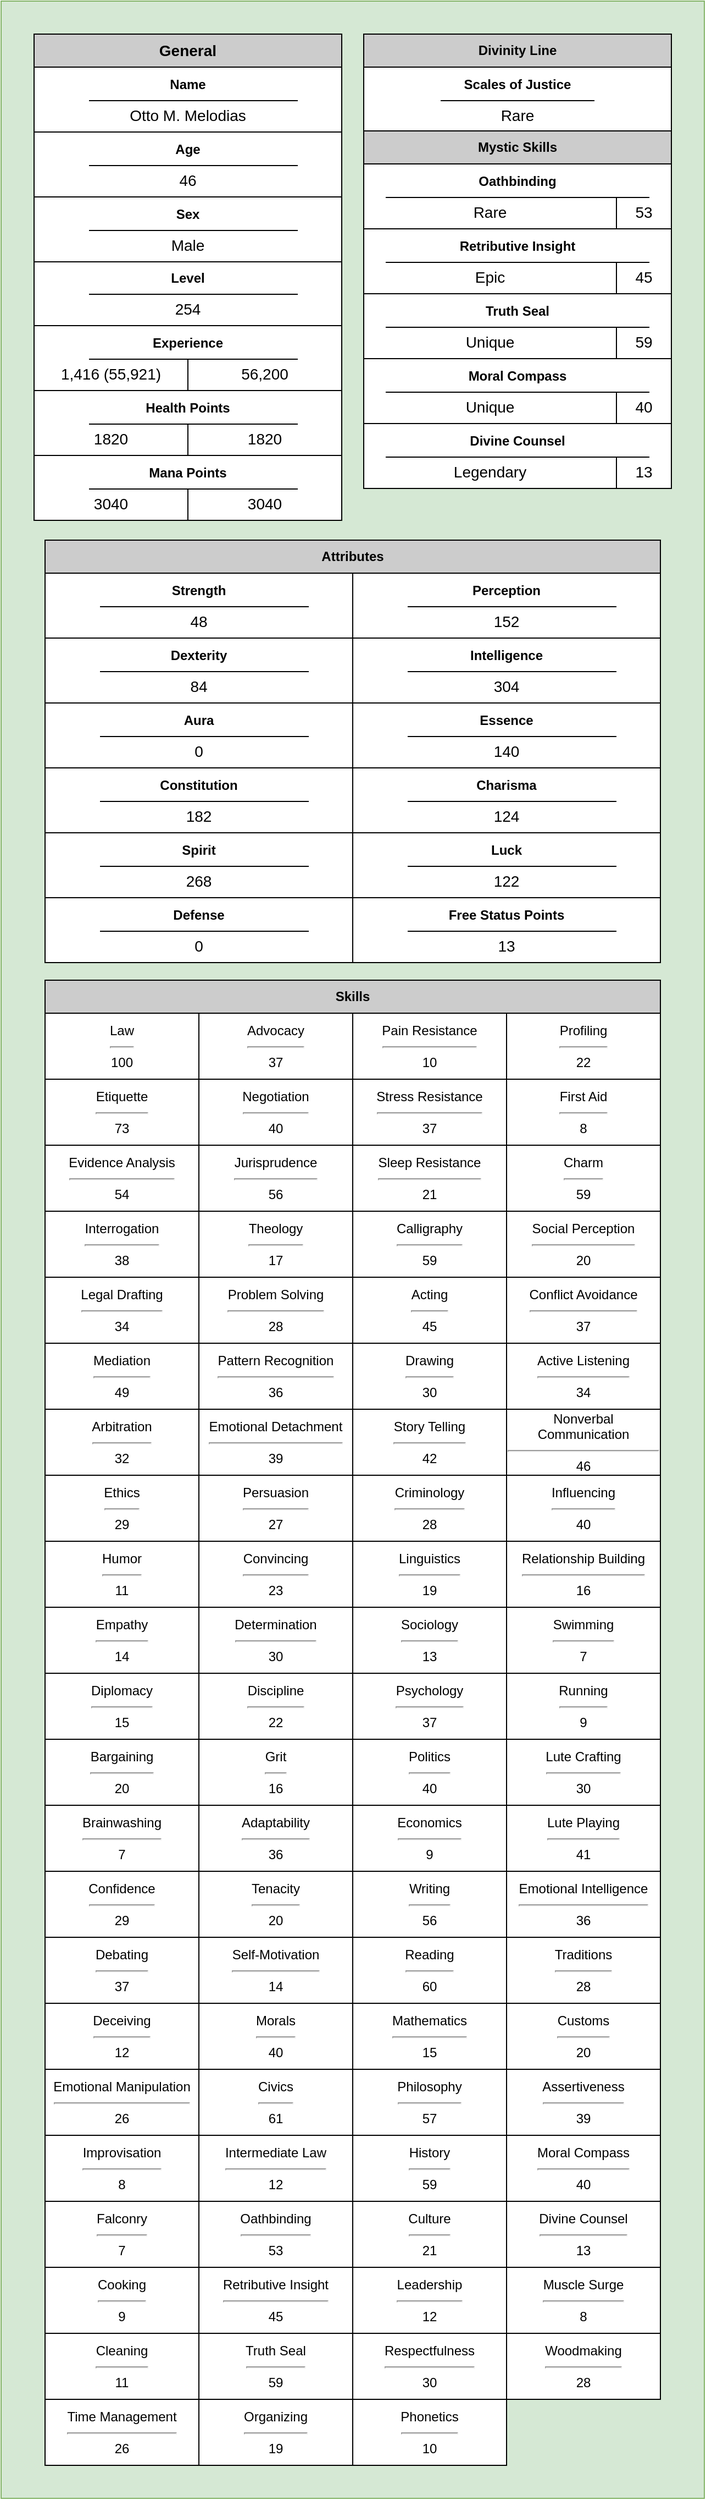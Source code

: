 <mxfile>
    <diagram name="Chapter_197_Otto" id="vyDlKF1bLINm5wJuJQlG">
        <mxGraphModel dx="1154" dy="877" grid="1" gridSize="10" guides="1" tooltips="1" connect="1" arrows="1" fold="1" page="1" pageScale="1" pageWidth="827" pageHeight="1169" background="none" math="0" shadow="0">
            <root>
                <mxCell id="0"/>
                <mxCell id="1" parent="0"/>
                <mxCell id="cvKSAtzWg2OH9WG14mFE-227" value="" style="rounded=0;whiteSpace=wrap;html=1;fillColor=#FFFFFF;strokeColor=#82b366;" parent="1" vertex="1">
                    <mxGeometry x="40" y="40" width="640" height="2270" as="geometry"/>
                </mxCell>
                <mxCell id="7pUMp-ePgJumYKTbxFki-1" value="" style="rounded=0;whiteSpace=wrap;html=1;fillColor=#d5e8d4;strokeColor=#82b366;" parent="1" vertex="1">
                    <mxGeometry x="40" y="40" width="640" height="2270" as="geometry"/>
                </mxCell>
                <mxCell id="7pUMp-ePgJumYKTbxFki-2" value="&lt;b&gt;&lt;font style=&quot;font-size: 14px;&quot; color=&quot;#000000&quot;&gt;General&lt;/font&gt;&lt;/b&gt;" style="rounded=1;whiteSpace=wrap;html=1;fillColor=#CCCCCC;strokeColor=#000000;arcSize=0;" parent="1" vertex="1">
                    <mxGeometry x="70" y="70" width="280" height="30" as="geometry"/>
                </mxCell>
                <mxCell id="7pUMp-ePgJumYKTbxFki-8" value="&lt;b&gt;Attributes&lt;/b&gt;" style="rounded=1;whiteSpace=wrap;html=1;fillColor=#CCCCCC;strokeColor=#000000;fontColor=#000000;arcSize=0;" parent="1" vertex="1">
                    <mxGeometry x="80" y="530" width="560" height="30" as="geometry"/>
                </mxCell>
                <mxCell id="cvKSAtzWg2OH9WG14mFE-49" value="&lt;b&gt;&lt;font color=&quot;#000000&quot;&gt;Divinity Line&lt;/font&gt;&lt;/b&gt;" style="rounded=1;whiteSpace=wrap;html=1;fillColor=#CCCCCC;strokeColor=#000000;arcSize=0;" parent="1" vertex="1">
                    <mxGeometry x="370" y="70" width="280" height="30" as="geometry"/>
                </mxCell>
                <mxCell id="cvKSAtzWg2OH9WG14mFE-122" value="&lt;font style=&quot;font-size: 14px;&quot; color=&quot;#000000&quot;&gt;Otto M. Melodias&lt;/font&gt;" style="shape=partialRectangle;whiteSpace=wrap;html=1;bottom=1;right=1;left=1;top=0;fillColor=#FFFFFF;routingCenterX=-0.5;shadow=0;comic=0;strokeColor=#000000;fontSize=17;" parent="1" vertex="1">
                    <mxGeometry x="70" y="129" width="280" height="30" as="geometry"/>
                </mxCell>
                <mxCell id="cvKSAtzWg2OH9WG14mFE-123" value="&lt;font size=&quot;1&quot; style=&quot;&quot; color=&quot;#000000&quot;&gt;&lt;b style=&quot;font-size: 12px;&quot;&gt;Name&lt;/b&gt;&lt;/font&gt;" style="shape=partialRectangle;whiteSpace=wrap;html=1;bottom=1;right=1;left=1;top=0;fillColor=#FFFFFF;routingCenterX=-0.5;shadow=0;comic=0;strokeColor=#000000;fontSize=17;direction=west;" parent="1" vertex="1">
                    <mxGeometry x="70" y="100" width="280" height="30" as="geometry"/>
                </mxCell>
                <mxCell id="cvKSAtzWg2OH9WG14mFE-124" value="" style="line;strokeWidth=1;html=1;shadow=0;comic=0;strokeColor=#000000;fontSize=17;fillColor=#FFFFFF;" parent="1" vertex="1">
                    <mxGeometry x="120" y="130" width="190" height="1" as="geometry"/>
                </mxCell>
                <mxCell id="cvKSAtzWg2OH9WG14mFE-125" value="&lt;font style=&quot;font-size: 14px;&quot; color=&quot;#000000&quot;&gt;Rare&lt;/font&gt;" style="shape=partialRectangle;whiteSpace=wrap;html=1;bottom=1;right=1;left=1;top=0;fillColor=#FFFFFF;routingCenterX=-0.5;shadow=0;comic=0;strokeColor=#000000;fontSize=17;" parent="1" vertex="1">
                    <mxGeometry x="370" y="129" width="280" height="30" as="geometry"/>
                </mxCell>
                <mxCell id="cvKSAtzWg2OH9WG14mFE-126" value="&lt;font size=&quot;1&quot; style=&quot;&quot; color=&quot;#000000&quot;&gt;&lt;b style=&quot;font-size: 12px;&quot;&gt;Scales of Justice&lt;/b&gt;&lt;/font&gt;" style="shape=partialRectangle;whiteSpace=wrap;html=1;bottom=1;right=1;left=1;top=0;fillColor=#FFFFFF;routingCenterX=-0.5;shadow=0;comic=0;strokeColor=#000000;fontSize=17;direction=west;" parent="1" vertex="1">
                    <mxGeometry x="370" y="100" width="280" height="30" as="geometry"/>
                </mxCell>
                <mxCell id="cvKSAtzWg2OH9WG14mFE-127" value="" style="line;strokeWidth=1;html=1;shadow=0;comic=0;strokeColor=#000000;fontSize=17;fillColor=#FFFFFF;" parent="1" vertex="1">
                    <mxGeometry x="440" y="130" width="140" height="1" as="geometry"/>
                </mxCell>
                <mxCell id="cvKSAtzWg2OH9WG14mFE-128" value="&lt;font style=&quot;font-size: 14px;&quot; color=&quot;#000000&quot;&gt;254&lt;/font&gt;" style="shape=partialRectangle;whiteSpace=wrap;html=1;bottom=1;right=1;left=1;top=0;fillColor=#FFFFFF;routingCenterX=-0.5;shadow=0;comic=0;strokeColor=#000000;fontSize=17;" parent="1" vertex="1">
                    <mxGeometry x="70" y="305" width="280" height="30" as="geometry"/>
                </mxCell>
                <mxCell id="cvKSAtzWg2OH9WG14mFE-129" value="&lt;font size=&quot;1&quot; style=&quot;&quot; color=&quot;#000000&quot;&gt;&lt;b style=&quot;font-size: 12px;&quot;&gt;Level&lt;/b&gt;&lt;/font&gt;" style="shape=partialRectangle;whiteSpace=wrap;html=1;bottom=1;right=1;left=1;top=0;fillColor=#FFFFFF;routingCenterX=-0.5;shadow=0;comic=0;strokeColor=#000000;fontSize=17;direction=west;" parent="1" vertex="1">
                    <mxGeometry x="70" y="276" width="280" height="30" as="geometry"/>
                </mxCell>
                <mxCell id="cvKSAtzWg2OH9WG14mFE-130" value="" style="line;strokeWidth=1;html=1;shadow=0;comic=0;strokeColor=#000000;fontSize=17;fillColor=#FFFFFF;" parent="1" vertex="1">
                    <mxGeometry x="120" y="306" width="190" height="1" as="geometry"/>
                </mxCell>
                <mxCell id="cvKSAtzWg2OH9WG14mFE-136" value="56,200" style="shape=partialRectangle;whiteSpace=wrap;html=1;bottom=1;right=1;left=1;top=0;fillColor=#FFFFFF;routingCenterX=-0.5;shadow=0;comic=0;strokeColor=#000000;strokeWidth=1;fontSize=14;fontColor=#000000;" parent="1" vertex="1">
                    <mxGeometry x="210" y="364" width="140" height="30" as="geometry"/>
                </mxCell>
                <mxCell id="cvKSAtzWg2OH9WG14mFE-137" value="1,416 (55,921)" style="shape=partialRectangle;whiteSpace=wrap;html=1;bottom=1;right=1;left=1;top=0;fillColor=#FFFFFF;routingCenterX=-0.5;shadow=0;comic=0;strokeColor=#000000;strokeWidth=1;fontSize=14;fontColor=#000000;" parent="1" vertex="1">
                    <mxGeometry x="70" y="364" width="140" height="30" as="geometry"/>
                </mxCell>
                <mxCell id="cvKSAtzWg2OH9WG14mFE-133" value="" style="line;strokeWidth=1;html=1;shadow=0;comic=0;strokeColor=#000000;fontSize=17;fillColor=#FFFFFF;" parent="1" vertex="1">
                    <mxGeometry x="120" y="365" width="190" height="1" as="geometry"/>
                </mxCell>
                <mxCell id="cvKSAtzWg2OH9WG14mFE-132" value="&lt;font size=&quot;1&quot; style=&quot;&quot; color=&quot;#000000&quot;&gt;&lt;b style=&quot;font-size: 12px;&quot;&gt;Experience&lt;/b&gt;&lt;/font&gt;" style="shape=partialRectangle;whiteSpace=wrap;html=1;bottom=1;right=1;left=1;top=0;fillColor=#FFFFFF;routingCenterX=-0.5;shadow=0;comic=0;strokeColor=#000000;fontSize=17;direction=west;" parent="1" vertex="1">
                    <mxGeometry x="70" y="335" width="280" height="30" as="geometry"/>
                </mxCell>
                <mxCell id="cvKSAtzWg2OH9WG14mFE-139" value="1820" style="shape=partialRectangle;whiteSpace=wrap;html=1;bottom=1;right=1;left=1;top=0;fillColor=#FFFFFF;routingCenterX=-0.5;shadow=0;comic=0;strokeColor=#000000;strokeWidth=1;fontSize=14;fontColor=#000000;" parent="1" vertex="1">
                    <mxGeometry x="210" y="423" width="140" height="30" as="geometry"/>
                </mxCell>
                <mxCell id="cvKSAtzWg2OH9WG14mFE-140" value="1820" style="shape=partialRectangle;whiteSpace=wrap;html=1;bottom=1;right=1;left=1;top=0;fillColor=#FFFFFF;routingCenterX=-0.5;shadow=0;comic=0;strokeColor=#000000;strokeWidth=1;fontSize=14;fontColor=#000000;" parent="1" vertex="1">
                    <mxGeometry x="70" y="423" width="140" height="30" as="geometry"/>
                </mxCell>
                <mxCell id="cvKSAtzWg2OH9WG14mFE-141" value="" style="line;strokeWidth=1;html=1;shadow=0;comic=0;strokeColor=#000000;fontSize=17;fillColor=#FFFFFF;" parent="1" vertex="1">
                    <mxGeometry x="120" y="424" width="190" height="1" as="geometry"/>
                </mxCell>
                <mxCell id="cvKSAtzWg2OH9WG14mFE-142" value="&lt;font size=&quot;1&quot; style=&quot;&quot; color=&quot;#000000&quot;&gt;&lt;b style=&quot;font-size: 12px;&quot;&gt;Health Points&lt;/b&gt;&lt;/font&gt;" style="shape=partialRectangle;whiteSpace=wrap;html=1;bottom=1;right=1;left=1;top=0;fillColor=#FFFFFF;routingCenterX=-0.5;shadow=0;comic=0;strokeColor=#000000;fontSize=17;direction=west;" parent="1" vertex="1">
                    <mxGeometry x="70" y="394" width="280" height="30" as="geometry"/>
                </mxCell>
                <mxCell id="cvKSAtzWg2OH9WG14mFE-143" value="3040" style="shape=partialRectangle;whiteSpace=wrap;html=1;bottom=1;right=1;left=1;top=0;fillColor=#FFFFFF;routingCenterX=-0.5;shadow=0;comic=0;strokeColor=#000000;strokeWidth=1;fontSize=14;fontColor=#000000;" parent="1" vertex="1">
                    <mxGeometry x="210" y="482" width="140" height="30" as="geometry"/>
                </mxCell>
                <mxCell id="cvKSAtzWg2OH9WG14mFE-144" value="3040" style="shape=partialRectangle;whiteSpace=wrap;html=1;bottom=1;right=1;left=1;top=0;fillColor=#FFFFFF;routingCenterX=-0.5;shadow=0;comic=0;strokeColor=#000000;strokeWidth=1;fontSize=14;fontColor=#000000;" parent="1" vertex="1">
                    <mxGeometry x="70" y="482" width="140" height="30" as="geometry"/>
                </mxCell>
                <mxCell id="cvKSAtzWg2OH9WG14mFE-145" value="" style="line;strokeWidth=1;html=1;shadow=0;comic=0;strokeColor=#000000;fontSize=17;fillColor=#FFFFFF;" parent="1" vertex="1">
                    <mxGeometry x="120" y="483" width="190" height="1" as="geometry"/>
                </mxCell>
                <mxCell id="cvKSAtzWg2OH9WG14mFE-146" value="&lt;font size=&quot;1&quot; style=&quot;&quot; color=&quot;#000000&quot;&gt;&lt;b style=&quot;font-size: 12px;&quot;&gt;Mana Points&lt;/b&gt;&lt;/font&gt;" style="shape=partialRectangle;whiteSpace=wrap;html=1;bottom=1;right=1;left=1;top=0;fillColor=#FFFFFF;routingCenterX=-0.5;shadow=0;comic=0;strokeColor=#000000;fontSize=17;direction=west;" parent="1" vertex="1">
                    <mxGeometry x="70" y="453" width="280" height="30" as="geometry"/>
                </mxCell>
                <mxCell id="cvKSAtzWg2OH9WG14mFE-147" value="53" style="shape=partialRectangle;whiteSpace=wrap;html=1;bottom=1;right=1;left=1;top=0;fillColor=#FFFFFF;routingCenterX=-0.5;shadow=0;comic=0;strokeColor=#000000;strokeWidth=1;fontSize=14;fontColor=#000000;" parent="1" vertex="1">
                    <mxGeometry x="600" y="217" width="50" height="30" as="geometry"/>
                </mxCell>
                <mxCell id="cvKSAtzWg2OH9WG14mFE-148" value="Rare" style="shape=partialRectangle;whiteSpace=wrap;html=1;bottom=1;right=1;left=1;top=0;fillColor=#FFFFFF;routingCenterX=-0.5;shadow=0;comic=0;strokeColor=#000000;strokeWidth=1;fontSize=14;fontColor=#000000;" parent="1" vertex="1">
                    <mxGeometry x="370" y="217" width="230" height="30" as="geometry"/>
                </mxCell>
                <mxCell id="cvKSAtzWg2OH9WG14mFE-150" value="&lt;font size=&quot;1&quot; style=&quot;&quot; color=&quot;#000000&quot;&gt;&lt;b style=&quot;font-size: 12px;&quot;&gt;Oathbinding&lt;/b&gt;&lt;/font&gt;" style="shape=partialRectangle;whiteSpace=wrap;html=1;bottom=1;right=1;left=1;top=0;fillColor=#FFFFFF;routingCenterX=-0.5;shadow=0;comic=0;strokeColor=#000000;fontSize=17;direction=west;" parent="1" vertex="1">
                    <mxGeometry x="370" y="188" width="280" height="30" as="geometry"/>
                </mxCell>
                <mxCell id="cvKSAtzWg2OH9WG14mFE-149" value="" style="line;strokeWidth=1;html=1;shadow=0;comic=0;strokeColor=#000000;fontSize=17;fillColor=#FFFFFF;" parent="1" vertex="1">
                    <mxGeometry x="390" y="218" width="240" height="1" as="geometry"/>
                </mxCell>
                <mxCell id="cvKSAtzWg2OH9WG14mFE-152" value="45" style="shape=partialRectangle;whiteSpace=wrap;html=1;bottom=1;right=1;left=1;top=0;fillColor=#FFFFFF;routingCenterX=-0.5;shadow=0;comic=0;strokeColor=#000000;strokeWidth=1;fontSize=14;fontColor=#000000;" parent="1" vertex="1">
                    <mxGeometry x="600" y="276" width="50" height="30" as="geometry"/>
                </mxCell>
                <mxCell id="cvKSAtzWg2OH9WG14mFE-153" value="Epic" style="shape=partialRectangle;whiteSpace=wrap;html=1;bottom=1;right=1;left=1;top=0;fillColor=#FFFFFF;routingCenterX=-0.5;shadow=0;comic=0;strokeColor=#000000;strokeWidth=1;fontSize=14;fontColor=#000000;" parent="1" vertex="1">
                    <mxGeometry x="370" y="276" width="230" height="30" as="geometry"/>
                </mxCell>
                <mxCell id="cvKSAtzWg2OH9WG14mFE-155" value="&lt;font size=&quot;1&quot; style=&quot;&quot; color=&quot;#000000&quot;&gt;&lt;b style=&quot;font-size: 12px;&quot;&gt;Retributive Insight&lt;/b&gt;&lt;/font&gt;" style="shape=partialRectangle;whiteSpace=wrap;html=1;bottom=1;right=1;left=1;top=0;fillColor=#FFFFFF;routingCenterX=-0.5;shadow=0;comic=0;strokeColor=#000000;fontSize=17;direction=west;" parent="1" vertex="1">
                    <mxGeometry x="370" y="247" width="280" height="30" as="geometry"/>
                </mxCell>
                <mxCell id="cvKSAtzWg2OH9WG14mFE-156" value="" style="line;strokeWidth=1;html=1;shadow=0;comic=0;strokeColor=#000000;fontSize=17;fillColor=#FFFFFF;" parent="1" vertex="1">
                    <mxGeometry x="390" y="277" width="240" height="1" as="geometry"/>
                </mxCell>
                <mxCell id="cvKSAtzWg2OH9WG14mFE-157" value="59" style="shape=partialRectangle;whiteSpace=wrap;html=1;bottom=1;right=1;left=1;top=0;fillColor=#FFFFFF;routingCenterX=-0.5;shadow=0;comic=0;strokeColor=#000000;strokeWidth=1;fontSize=14;fontColor=#000000;" parent="1" vertex="1">
                    <mxGeometry x="600" y="335" width="50" height="30" as="geometry"/>
                </mxCell>
                <mxCell id="cvKSAtzWg2OH9WG14mFE-158" value="Unique" style="shape=partialRectangle;whiteSpace=wrap;html=1;bottom=1;right=1;left=1;top=0;fillColor=#FFFFFF;routingCenterX=-0.5;shadow=0;comic=0;strokeColor=#000000;strokeWidth=1;fontSize=14;fontColor=#000000;" parent="1" vertex="1">
                    <mxGeometry x="370" y="335" width="230" height="30" as="geometry"/>
                </mxCell>
                <mxCell id="cvKSAtzWg2OH9WG14mFE-160" value="&lt;font size=&quot;1&quot; style=&quot;&quot; color=&quot;#000000&quot;&gt;&lt;b style=&quot;font-size: 12px;&quot;&gt;Truth Seal&lt;/b&gt;&lt;/font&gt;" style="shape=partialRectangle;whiteSpace=wrap;html=1;bottom=1;right=1;left=1;top=0;fillColor=#FFFFFF;routingCenterX=-0.5;shadow=0;comic=0;strokeColor=#000000;fontSize=17;direction=west;" parent="1" vertex="1">
                    <mxGeometry x="370" y="306" width="280" height="30" as="geometry"/>
                </mxCell>
                <mxCell id="cvKSAtzWg2OH9WG14mFE-161" value="" style="line;strokeWidth=1;html=1;shadow=0;comic=0;strokeColor=#000000;fontSize=17;fillColor=#FFFFFF;" parent="1" vertex="1">
                    <mxGeometry x="390" y="336" width="240" height="1" as="geometry"/>
                </mxCell>
                <mxCell id="cvKSAtzWg2OH9WG14mFE-162" value="&lt;b&gt;&lt;font color=&quot;#000000&quot;&gt;Mystic Skills&lt;/font&gt;&lt;/b&gt;" style="rounded=1;whiteSpace=wrap;html=1;fillColor=#CCCCCC;strokeColor=#000000;arcSize=0;" parent="1" vertex="1">
                    <mxGeometry x="370" y="158" width="280" height="30" as="geometry"/>
                </mxCell>
                <mxCell id="cvKSAtzWg2OH9WG14mFE-163" value="&lt;font style=&quot;font-size: 14px;&quot; color=&quot;#000000&quot;&gt;48&lt;/font&gt;" style="shape=partialRectangle;whiteSpace=wrap;html=1;bottom=1;right=1;left=1;top=0;fillColor=#FFFFFF;routingCenterX=-0.5;shadow=0;comic=0;strokeColor=#000000;fontSize=17;" parent="1" vertex="1">
                    <mxGeometry x="80" y="589" width="280" height="30" as="geometry"/>
                </mxCell>
                <mxCell id="cvKSAtzWg2OH9WG14mFE-164" value="&lt;font size=&quot;1&quot; style=&quot;&quot; color=&quot;#000000&quot;&gt;&lt;b style=&quot;font-size: 12px;&quot;&gt;Strength&lt;/b&gt;&lt;/font&gt;" style="shape=partialRectangle;whiteSpace=wrap;html=1;bottom=1;right=1;left=1;top=0;fillColor=#FFFFFF;routingCenterX=-0.5;shadow=0;comic=0;strokeColor=#000000;fontSize=17;direction=west;" parent="1" vertex="1">
                    <mxGeometry x="80" y="560" width="280" height="30" as="geometry"/>
                </mxCell>
                <mxCell id="cvKSAtzWg2OH9WG14mFE-165" value="" style="line;strokeWidth=1;html=1;shadow=0;comic=0;strokeColor=#000000;fontSize=17;fillColor=#FFFFFF;" parent="1" vertex="1">
                    <mxGeometry x="130" y="590" width="190" height="1" as="geometry"/>
                </mxCell>
                <mxCell id="cvKSAtzWg2OH9WG14mFE-166" value="&lt;font style=&quot;font-size: 14px;&quot; color=&quot;#000000&quot;&gt;84&lt;/font&gt;" style="shape=partialRectangle;whiteSpace=wrap;html=1;bottom=1;right=1;left=1;top=0;fillColor=#FFFFFF;routingCenterX=-0.5;shadow=0;comic=0;strokeColor=#000000;fontSize=17;" parent="1" vertex="1">
                    <mxGeometry x="80" y="648" width="280" height="30" as="geometry"/>
                </mxCell>
                <mxCell id="cvKSAtzWg2OH9WG14mFE-167" value="&lt;font size=&quot;1&quot; style=&quot;&quot; color=&quot;#000000&quot;&gt;&lt;b style=&quot;font-size: 12px;&quot;&gt;Dexterity&lt;/b&gt;&lt;/font&gt;" style="shape=partialRectangle;whiteSpace=wrap;html=1;bottom=1;right=1;left=1;top=0;fillColor=#FFFFFF;routingCenterX=-0.5;shadow=0;comic=0;strokeColor=#000000;fontSize=17;direction=west;" parent="1" vertex="1">
                    <mxGeometry x="80" y="619" width="280" height="30" as="geometry"/>
                </mxCell>
                <mxCell id="cvKSAtzWg2OH9WG14mFE-168" value="" style="line;strokeWidth=1;html=1;shadow=0;comic=0;strokeColor=#000000;fontSize=17;fillColor=#FFFFFF;" parent="1" vertex="1">
                    <mxGeometry x="130" y="649" width="190" height="1" as="geometry"/>
                </mxCell>
                <mxCell id="cvKSAtzWg2OH9WG14mFE-174" value="&lt;font style=&quot;font-size: 14px;&quot; color=&quot;#000000&quot;&gt;0&lt;/font&gt;" style="shape=partialRectangle;whiteSpace=wrap;html=1;bottom=1;right=1;left=1;top=0;fillColor=#FFFFFF;routingCenterX=-0.5;shadow=0;comic=0;strokeColor=#000000;fontSize=17;" parent="1" vertex="1">
                    <mxGeometry x="80" y="707" width="280" height="30" as="geometry"/>
                </mxCell>
                <mxCell id="cvKSAtzWg2OH9WG14mFE-175" value="&lt;font size=&quot;1&quot; style=&quot;&quot; color=&quot;#000000&quot;&gt;&lt;b style=&quot;font-size: 12px;&quot;&gt;Aura&lt;/b&gt;&lt;/font&gt;" style="shape=partialRectangle;whiteSpace=wrap;html=1;bottom=1;right=1;left=1;top=0;fillColor=#FFFFFF;routingCenterX=-0.5;shadow=0;comic=0;strokeColor=#000000;fontSize=17;direction=west;" parent="1" vertex="1">
                    <mxGeometry x="80" y="678" width="280" height="30" as="geometry"/>
                </mxCell>
                <mxCell id="cvKSAtzWg2OH9WG14mFE-176" value="" style="line;strokeWidth=1;html=1;shadow=0;comic=0;strokeColor=#000000;fontSize=17;fillColor=#FFFFFF;" parent="1" vertex="1">
                    <mxGeometry x="130" y="708" width="190" height="1" as="geometry"/>
                </mxCell>
                <mxCell id="cvKSAtzWg2OH9WG14mFE-180" value="&lt;font style=&quot;font-size: 14px;&quot; color=&quot;#000000&quot;&gt;152&lt;/font&gt;" style="shape=partialRectangle;whiteSpace=wrap;html=1;bottom=1;right=1;left=1;top=0;fillColor=#FFFFFF;routingCenterX=-0.5;shadow=0;comic=0;strokeColor=#000000;fontSize=17;" parent="1" vertex="1">
                    <mxGeometry x="360" y="589" width="280" height="30" as="geometry"/>
                </mxCell>
                <mxCell id="cvKSAtzWg2OH9WG14mFE-181" value="&lt;font size=&quot;1&quot; style=&quot;&quot; color=&quot;#000000&quot;&gt;&lt;b style=&quot;font-size: 12px;&quot;&gt;Perception&lt;/b&gt;&lt;/font&gt;" style="shape=partialRectangle;whiteSpace=wrap;html=1;bottom=1;right=1;left=1;top=0;fillColor=#FFFFFF;routingCenterX=-0.5;shadow=0;comic=0;strokeColor=#000000;fontSize=17;direction=west;gradientColor=none;gradientDirection=west;" parent="1" vertex="1">
                    <mxGeometry x="360" y="560" width="280" height="30" as="geometry"/>
                </mxCell>
                <mxCell id="cvKSAtzWg2OH9WG14mFE-182" value="" style="line;strokeWidth=1;html=1;shadow=0;comic=0;strokeColor=#000000;fontSize=17;fillColor=#FFFFFF;" parent="1" vertex="1">
                    <mxGeometry x="410" y="590" width="190" height="1" as="geometry"/>
                </mxCell>
                <mxCell id="cvKSAtzWg2OH9WG14mFE-183" value="&lt;font style=&quot;font-size: 14px;&quot; color=&quot;#000000&quot;&gt;304&lt;/font&gt;" style="shape=partialRectangle;whiteSpace=wrap;html=1;bottom=1;right=1;left=1;top=0;fillColor=#FFFFFF;routingCenterX=-0.5;shadow=0;comic=0;strokeColor=#000000;fontSize=17;" parent="1" vertex="1">
                    <mxGeometry x="360" y="648" width="280" height="30" as="geometry"/>
                </mxCell>
                <mxCell id="cvKSAtzWg2OH9WG14mFE-184" value="&lt;font size=&quot;1&quot; style=&quot;&quot; color=&quot;#000000&quot;&gt;&lt;b style=&quot;font-size: 12px;&quot;&gt;Intelligence&lt;/b&gt;&lt;/font&gt;" style="shape=partialRectangle;whiteSpace=wrap;html=1;bottom=1;right=1;left=1;top=0;fillColor=#FFFFFF;routingCenterX=-0.5;shadow=0;comic=0;strokeColor=#000000;fontSize=17;direction=west;" parent="1" vertex="1">
                    <mxGeometry x="360" y="619" width="280" height="30" as="geometry"/>
                </mxCell>
                <mxCell id="cvKSAtzWg2OH9WG14mFE-185" value="" style="line;strokeWidth=1;html=1;shadow=0;comic=0;strokeColor=#000000;fontSize=17;fillColor=#FFFFFF;" parent="1" vertex="1">
                    <mxGeometry x="410" y="649" width="190" height="1" as="geometry"/>
                </mxCell>
                <mxCell id="cvKSAtzWg2OH9WG14mFE-186" value="&lt;font style=&quot;font-size: 14px;&quot; color=&quot;#000000&quot;&gt;140&lt;/font&gt;" style="shape=partialRectangle;whiteSpace=wrap;html=1;bottom=1;right=1;left=1;top=0;fillColor=#FFFFFF;routingCenterX=-0.5;shadow=0;comic=0;strokeColor=#000000;fontSize=17;" parent="1" vertex="1">
                    <mxGeometry x="360" y="707" width="280" height="30" as="geometry"/>
                </mxCell>
                <mxCell id="cvKSAtzWg2OH9WG14mFE-187" value="&lt;font size=&quot;1&quot; style=&quot;&quot; color=&quot;#000000&quot;&gt;&lt;b style=&quot;font-size: 12px;&quot;&gt;Essence&lt;/b&gt;&lt;/font&gt;" style="shape=partialRectangle;whiteSpace=wrap;html=1;bottom=1;right=1;left=1;top=0;fillColor=#FFFFFF;routingCenterX=-0.5;shadow=0;comic=0;strokeColor=#000000;fontSize=17;direction=west;" parent="1" vertex="1">
                    <mxGeometry x="360" y="678" width="280" height="30" as="geometry"/>
                </mxCell>
                <mxCell id="cvKSAtzWg2OH9WG14mFE-188" value="" style="line;strokeWidth=1;html=1;shadow=0;comic=0;strokeColor=#000000;fontSize=17;fillColor=#FFFFFF;" parent="1" vertex="1">
                    <mxGeometry x="410" y="708" width="190" height="1" as="geometry"/>
                </mxCell>
                <mxCell id="cvKSAtzWg2OH9WG14mFE-189" value="&lt;font style=&quot;font-size: 14px;&quot; color=&quot;#000000&quot;&gt;182&lt;/font&gt;" style="shape=partialRectangle;whiteSpace=wrap;html=1;bottom=1;right=1;left=1;top=0;fillColor=#FFFFFF;routingCenterX=-0.5;shadow=0;comic=0;strokeColor=#000000;fontSize=17;" parent="1" vertex="1">
                    <mxGeometry x="80" y="766" width="280" height="30" as="geometry"/>
                </mxCell>
                <mxCell id="cvKSAtzWg2OH9WG14mFE-190" value="&lt;font size=&quot;1&quot; style=&quot;&quot; color=&quot;#000000&quot;&gt;&lt;b style=&quot;font-size: 12px;&quot;&gt;Constitution&lt;/b&gt;&lt;/font&gt;" style="shape=partialRectangle;whiteSpace=wrap;html=1;bottom=1;right=1;left=1;top=0;fillColor=#FFFFFF;routingCenterX=-0.5;shadow=0;comic=0;strokeColor=#000000;fontSize=17;direction=west;" parent="1" vertex="1">
                    <mxGeometry x="80" y="737" width="280" height="30" as="geometry"/>
                </mxCell>
                <mxCell id="cvKSAtzWg2OH9WG14mFE-191" value="" style="line;strokeWidth=1;html=1;shadow=0;comic=0;strokeColor=#000000;fontSize=17;fillColor=#FFFFFF;" parent="1" vertex="1">
                    <mxGeometry x="130" y="767" width="190" height="1" as="geometry"/>
                </mxCell>
                <mxCell id="cvKSAtzWg2OH9WG14mFE-193" value="&lt;font style=&quot;font-size: 14px;&quot; color=&quot;#000000&quot;&gt;268&lt;/font&gt;" style="shape=partialRectangle;whiteSpace=wrap;html=1;bottom=1;right=1;left=1;top=0;fillColor=#FFFFFF;routingCenterX=-0.5;shadow=0;comic=0;strokeColor=#000000;fontSize=17;" parent="1" vertex="1">
                    <mxGeometry x="80" y="825" width="280" height="30" as="geometry"/>
                </mxCell>
                <mxCell id="cvKSAtzWg2OH9WG14mFE-194" value="&lt;font size=&quot;1&quot; style=&quot;&quot; color=&quot;#000000&quot;&gt;&lt;b style=&quot;font-size: 12px;&quot;&gt;Spirit&lt;/b&gt;&lt;/font&gt;" style="shape=partialRectangle;whiteSpace=wrap;html=1;bottom=1;right=1;left=1;top=0;fillColor=#FFFFFF;routingCenterX=-0.5;shadow=0;comic=0;strokeColor=#000000;fontSize=17;direction=west;" parent="1" vertex="1">
                    <mxGeometry x="80" y="796" width="280" height="30" as="geometry"/>
                </mxCell>
                <mxCell id="cvKSAtzWg2OH9WG14mFE-195" value="" style="line;strokeWidth=1;html=1;shadow=0;comic=0;strokeColor=#000000;fontSize=17;fillColor=#FFFFFF;" parent="1" vertex="1">
                    <mxGeometry x="130" y="826" width="190" height="1" as="geometry"/>
                </mxCell>
                <mxCell id="cvKSAtzWg2OH9WG14mFE-196" value="&lt;font style=&quot;font-size: 14px;&quot; color=&quot;#000000&quot;&gt;0&lt;/font&gt;" style="shape=partialRectangle;whiteSpace=wrap;html=1;bottom=1;right=1;left=1;top=0;fillColor=#FFFFFF;routingCenterX=-0.5;shadow=0;comic=0;strokeColor=#000000;fontSize=17;" parent="1" vertex="1">
                    <mxGeometry x="80" y="884" width="280" height="30" as="geometry"/>
                </mxCell>
                <mxCell id="cvKSAtzWg2OH9WG14mFE-197" value="&lt;font size=&quot;1&quot; style=&quot;&quot; color=&quot;#000000&quot;&gt;&lt;b style=&quot;font-size: 12px;&quot;&gt;Defense&lt;/b&gt;&lt;/font&gt;" style="shape=partialRectangle;whiteSpace=wrap;html=1;bottom=1;right=1;left=1;top=0;fillColor=#FFFFFF;routingCenterX=-0.5;shadow=0;comic=0;strokeColor=#000000;fontSize=17;direction=west;" parent="1" vertex="1">
                    <mxGeometry x="80" y="855" width="280" height="30" as="geometry"/>
                </mxCell>
                <mxCell id="cvKSAtzWg2OH9WG14mFE-198" value="" style="line;strokeWidth=1;html=1;shadow=0;comic=0;strokeColor=#000000;fontSize=17;fillColor=#FFFFFF;" parent="1" vertex="1">
                    <mxGeometry x="130" y="885" width="190" height="1" as="geometry"/>
                </mxCell>
                <mxCell id="cvKSAtzWg2OH9WG14mFE-202" value="&lt;font style=&quot;font-size: 14px;&quot; color=&quot;#000000&quot;&gt;124&lt;/font&gt;" style="shape=partialRectangle;whiteSpace=wrap;html=1;bottom=1;right=1;left=1;top=0;fillColor=#FFFFFF;routingCenterX=-0.5;shadow=0;comic=0;strokeColor=#000000;fontSize=17;" parent="1" vertex="1">
                    <mxGeometry x="360" y="766" width="280" height="30" as="geometry"/>
                </mxCell>
                <mxCell id="cvKSAtzWg2OH9WG14mFE-203" value="&lt;font size=&quot;1&quot; style=&quot;&quot; color=&quot;#000000&quot;&gt;&lt;b style=&quot;font-size: 12px;&quot;&gt;Charisma&lt;/b&gt;&lt;/font&gt;" style="shape=partialRectangle;whiteSpace=wrap;html=1;bottom=1;right=1;left=1;top=0;fillColor=#FFFFFF;routingCenterX=-0.5;shadow=0;comic=0;strokeColor=#000000;fontSize=17;direction=west;" parent="1" vertex="1">
                    <mxGeometry x="360" y="737" width="280" height="30" as="geometry"/>
                </mxCell>
                <mxCell id="cvKSAtzWg2OH9WG14mFE-204" value="" style="line;strokeWidth=1;html=1;shadow=0;comic=0;strokeColor=#000000;fontSize=17;fillColor=#FFFFFF;" parent="1" vertex="1">
                    <mxGeometry x="410" y="767" width="190" height="1" as="geometry"/>
                </mxCell>
                <mxCell id="cvKSAtzWg2OH9WG14mFE-205" value="&lt;font style=&quot;font-size: 14px;&quot; color=&quot;#000000&quot;&gt;122&lt;/font&gt;" style="shape=partialRectangle;whiteSpace=wrap;html=1;bottom=1;right=1;left=1;top=0;fillColor=#FFFFFF;routingCenterX=-0.5;shadow=0;comic=0;strokeColor=#000000;fontSize=17;" parent="1" vertex="1">
                    <mxGeometry x="360" y="825" width="280" height="30" as="geometry"/>
                </mxCell>
                <mxCell id="cvKSAtzWg2OH9WG14mFE-206" value="&lt;font size=&quot;1&quot; style=&quot;&quot; color=&quot;#000000&quot;&gt;&lt;b style=&quot;font-size: 12px;&quot;&gt;Luck&lt;/b&gt;&lt;/font&gt;" style="shape=partialRectangle;whiteSpace=wrap;html=1;bottom=1;right=1;left=1;top=0;fillColor=#FFFFFF;routingCenterX=-0.5;shadow=0;comic=0;strokeColor=#000000;fontSize=17;direction=west;" parent="1" vertex="1">
                    <mxGeometry x="360" y="796" width="280" height="30" as="geometry"/>
                </mxCell>
                <mxCell id="cvKSAtzWg2OH9WG14mFE-207" value="" style="line;strokeWidth=1;html=1;shadow=0;comic=0;strokeColor=#000000;fontSize=17;fillColor=#FFFFFF;" parent="1" vertex="1">
                    <mxGeometry x="410" y="826" width="190" height="1" as="geometry"/>
                </mxCell>
                <mxCell id="cvKSAtzWg2OH9WG14mFE-211" value="&lt;font style=&quot;font-size: 14px;&quot; color=&quot;#000000&quot;&gt;13&lt;/font&gt;" style="shape=partialRectangle;whiteSpace=wrap;html=1;bottom=1;right=1;left=1;top=0;fillColor=#FFFFFF;routingCenterX=-0.5;shadow=0;comic=0;strokeColor=#000000;fontSize=17;" parent="1" vertex="1">
                    <mxGeometry x="360" y="884" width="280" height="30" as="geometry"/>
                </mxCell>
                <mxCell id="cvKSAtzWg2OH9WG14mFE-212" value="&lt;font size=&quot;1&quot; style=&quot;&quot; color=&quot;#000000&quot;&gt;&lt;b style=&quot;font-size: 12px;&quot;&gt;Free Status Points&lt;/b&gt;&lt;/font&gt;" style="shape=partialRectangle;whiteSpace=wrap;html=1;bottom=1;right=1;left=1;top=0;fillColor=#FFFFFF;routingCenterX=-0.5;shadow=0;comic=0;strokeColor=#000000;fontSize=17;direction=west;" parent="1" vertex="1">
                    <mxGeometry x="360" y="855" width="280" height="30" as="geometry"/>
                </mxCell>
                <mxCell id="cvKSAtzWg2OH9WG14mFE-213" value="" style="line;strokeWidth=1;html=1;shadow=0;comic=0;strokeColor=#000000;fontSize=17;fillColor=#FFFFFF;" parent="1" vertex="1">
                    <mxGeometry x="410" y="885" width="190" height="1" as="geometry"/>
                </mxCell>
                <mxCell id="cvKSAtzWg2OH9WG14mFE-214" value="&lt;b&gt;Skills&lt;/b&gt;" style="rounded=1;whiteSpace=wrap;html=1;fillColor=#CCCCCC;strokeColor=#000000;fontColor=#000000;arcSize=0;" parent="1" vertex="1">
                    <mxGeometry x="80" y="930" width="560" height="30" as="geometry"/>
                </mxCell>
                <mxCell id="25" value="40" style="shape=partialRectangle;whiteSpace=wrap;html=1;bottom=1;right=1;left=1;top=0;fillColor=#FFFFFF;routingCenterX=-0.5;shadow=0;comic=0;strokeColor=#000000;strokeWidth=1;fontSize=14;fontColor=#000000;" parent="1" vertex="1">
                    <mxGeometry x="600" y="394" width="50" height="30" as="geometry"/>
                </mxCell>
                <mxCell id="26" value="Unique" style="shape=partialRectangle;whiteSpace=wrap;html=1;bottom=1;right=1;left=1;top=0;fillColor=#FFFFFF;routingCenterX=-0.5;shadow=0;comic=0;strokeColor=#000000;strokeWidth=1;fontSize=14;fontColor=#000000;" parent="1" vertex="1">
                    <mxGeometry x="370" y="394" width="230" height="30" as="geometry"/>
                </mxCell>
                <mxCell id="28" value="&lt;font size=&quot;1&quot; style=&quot;&quot; color=&quot;#000000&quot;&gt;&lt;b style=&quot;font-size: 12px;&quot;&gt;Moral Compass&lt;/b&gt;&lt;/font&gt;" style="shape=partialRectangle;whiteSpace=wrap;html=1;bottom=1;right=1;left=1;top=0;fillColor=#FFFFFF;routingCenterX=-0.5;shadow=0;comic=0;strokeColor=#000000;fontSize=17;direction=west;" parent="1" vertex="1">
                    <mxGeometry x="370" y="365" width="280" height="30" as="geometry"/>
                </mxCell>
                <mxCell id="29" value="" style="line;strokeWidth=1;html=1;shadow=0;comic=0;strokeColor=#000000;fontSize=17;fillColor=#FFFFFF;" parent="1" vertex="1">
                    <mxGeometry x="390" y="395" width="240" height="1" as="geometry"/>
                </mxCell>
                <mxCell id="30" value="13" style="shape=partialRectangle;whiteSpace=wrap;html=1;bottom=1;right=1;left=1;top=0;fillColor=#FFFFFF;routingCenterX=-0.5;shadow=0;comic=0;strokeColor=#000000;strokeWidth=1;fontSize=14;fontColor=#000000;" parent="1" vertex="1">
                    <mxGeometry x="600" y="453" width="50" height="30" as="geometry"/>
                </mxCell>
                <mxCell id="31" value="Legendary" style="shape=partialRectangle;whiteSpace=wrap;html=1;bottom=1;right=1;left=1;top=0;fillColor=#FFFFFF;routingCenterX=-0.5;shadow=0;comic=0;strokeColor=#000000;strokeWidth=1;fontSize=14;fontColor=#000000;" parent="1" vertex="1">
                    <mxGeometry x="370" y="453" width="230" height="30" as="geometry"/>
                </mxCell>
                <mxCell id="33" value="&lt;font size=&quot;1&quot; style=&quot;&quot; color=&quot;#000000&quot;&gt;&lt;b style=&quot;font-size: 12px;&quot;&gt;Divine Counsel&lt;/b&gt;&lt;/font&gt;" style="shape=partialRectangle;whiteSpace=wrap;html=1;bottom=1;right=1;left=1;top=0;fillColor=#FFFFFF;routingCenterX=-0.5;shadow=0;comic=0;strokeColor=#000000;fontSize=17;direction=west;" parent="1" vertex="1">
                    <mxGeometry x="370" y="424" width="280" height="30" as="geometry"/>
                </mxCell>
                <mxCell id="34" value="" style="line;strokeWidth=1;html=1;shadow=0;comic=0;strokeColor=#000000;fontSize=17;fillColor=#FFFFFF;" parent="1" vertex="1">
                    <mxGeometry x="390" y="454" width="240" height="1" as="geometry"/>
                </mxCell>
                <mxCell id="35" value="&lt;font style=&quot;font-size: 14px;&quot; color=&quot;#000000&quot;&gt;46&lt;/font&gt;" style="shape=partialRectangle;whiteSpace=wrap;html=1;bottom=1;right=1;left=1;top=0;fillColor=#FFFFFF;routingCenterX=-0.5;shadow=0;comic=0;strokeColor=#000000;fontSize=17;" parent="1" vertex="1">
                    <mxGeometry x="70" y="188" width="280" height="30" as="geometry"/>
                </mxCell>
                <mxCell id="36" value="&lt;font size=&quot;1&quot; style=&quot;&quot; color=&quot;#000000&quot;&gt;&lt;b style=&quot;font-size: 12px;&quot;&gt;Age&lt;/b&gt;&lt;/font&gt;" style="shape=partialRectangle;whiteSpace=wrap;html=1;bottom=1;right=1;left=1;top=0;fillColor=#FFFFFF;routingCenterX=-0.5;shadow=0;comic=0;strokeColor=#000000;fontSize=17;direction=west;" parent="1" vertex="1">
                    <mxGeometry x="70" y="159" width="280" height="30" as="geometry"/>
                </mxCell>
                <mxCell id="37" value="" style="line;strokeWidth=1;html=1;shadow=0;comic=0;strokeColor=#000000;fontSize=17;fillColor=#FFFFFF;" parent="1" vertex="1">
                    <mxGeometry x="120" y="189" width="190" height="1" as="geometry"/>
                </mxCell>
                <mxCell id="38" value="&lt;font style=&quot;font-size: 14px;&quot; color=&quot;#000000&quot;&gt;Male&lt;/font&gt;" style="shape=partialRectangle;whiteSpace=wrap;html=1;bottom=1;right=1;left=1;top=0;fillColor=#FFFFFF;routingCenterX=-0.5;shadow=0;comic=0;strokeColor=#000000;fontSize=17;" parent="1" vertex="1">
                    <mxGeometry x="70" y="247" width="280" height="30" as="geometry"/>
                </mxCell>
                <mxCell id="39" value="&lt;font size=&quot;1&quot; style=&quot;&quot; color=&quot;#000000&quot;&gt;&lt;b style=&quot;font-size: 12px;&quot;&gt;Sex&lt;/b&gt;&lt;/font&gt;" style="shape=partialRectangle;whiteSpace=wrap;html=1;bottom=1;right=1;left=1;top=0;fillColor=#FFFFFF;routingCenterX=-0.5;shadow=0;comic=0;strokeColor=#000000;fontSize=17;direction=west;" parent="1" vertex="1">
                    <mxGeometry x="70" y="218" width="280" height="30" as="geometry"/>
                </mxCell>
                <mxCell id="40" value="" style="line;strokeWidth=1;html=1;shadow=0;comic=0;strokeColor=#000000;fontSize=17;fillColor=#FFFFFF;" parent="1" vertex="1">
                    <mxGeometry x="120" y="248" width="190" height="1" as="geometry"/>
                </mxCell>
                <UserObject label="%Skill%&lt;hr&gt;%Level%" Skill="Law" Level="100" Experience="5050" placeholders="1" id="616">
                    <mxCell style="shape=partialRectangle;whiteSpace=wrap;html=1;shadow=0;comic=0;pointerEvents=1;strokeColor=#000000;strokeWidth=1;fontFamily=Helvetica;fontSize=12;fillColor=#FFFFFF;fontColor=#000000;" vertex="1" parent="1">
                        <mxGeometry x="80" y="960" width="140" height="60" as="geometry"/>
                    </mxCell>
                </UserObject>
                <UserObject label="%Skill%&lt;hr&gt;%Level%" Skill="Etiquette" Level="73" Experience="2701" placeholders="1" id="617">
                    <mxCell style="shape=partialRectangle;whiteSpace=wrap;html=1;shadow=0;comic=0;pointerEvents=1;strokeColor=#000000;strokeWidth=1;fontFamily=Helvetica;fontSize=12;fillColor=#FFFFFF;fontColor=#000000;" vertex="1" parent="1">
                        <mxGeometry x="80" y="1020" width="140" height="60" as="geometry"/>
                    </mxCell>
                </UserObject>
                <UserObject label="%Skill%&lt;hr&gt;%Level%" Skill="Evidence Analysis" Level="54" Experience="1485" placeholders="1" id="618">
                    <mxCell style="shape=partialRectangle;whiteSpace=wrap;html=1;shadow=0;comic=0;pointerEvents=1;strokeColor=#000000;strokeWidth=1;fontFamily=Helvetica;fontSize=12;fillColor=#FFFFFF;fontColor=#000000;" vertex="1" parent="1">
                        <mxGeometry x="80" y="1080" width="140" height="60" as="geometry"/>
                    </mxCell>
                </UserObject>
                <UserObject label="%Skill%&lt;hr&gt;%Level%" Skill="Interrogation" Level="38" Experience="741" placeholders="1" id="619">
                    <mxCell style="shape=partialRectangle;whiteSpace=wrap;html=1;shadow=0;comic=0;pointerEvents=1;strokeColor=#000000;strokeWidth=1;fontFamily=Helvetica;fontSize=12;fillColor=#FFFFFF;fontColor=#000000;" vertex="1" parent="1">
                        <mxGeometry x="80" y="1140" width="140" height="60" as="geometry"/>
                    </mxCell>
                </UserObject>
                <UserObject label="%Skill%&lt;hr&gt;%Level%" Skill="Legal Drafting" Level="34" Experience="595" placeholders="1" id="620">
                    <mxCell style="shape=partialRectangle;whiteSpace=wrap;html=1;shadow=0;comic=0;pointerEvents=1;strokeColor=#000000;strokeWidth=1;fontFamily=Helvetica;fontSize=12;fillColor=#FFFFFF;fontColor=#000000;" vertex="1" parent="1">
                        <mxGeometry x="80" y="1200" width="140" height="60" as="geometry"/>
                    </mxCell>
                </UserObject>
                <UserObject label="%Skill%&lt;hr&gt;%Level%" Skill="Mediation" Level="49" Experience="1225" placeholders="1" id="621">
                    <mxCell style="shape=partialRectangle;whiteSpace=wrap;html=1;shadow=0;comic=0;pointerEvents=1;strokeColor=#000000;strokeWidth=1;fontFamily=Helvetica;fontSize=12;fillColor=#FFFFFF;fontColor=#000000;" vertex="1" parent="1">
                        <mxGeometry x="80" y="1260" width="140" height="60" as="geometry"/>
                    </mxCell>
                </UserObject>
                <UserObject label="%Skill%&lt;hr&gt;%Level%" Skill="Arbitration" Level="32" Experience="528" placeholders="1" id="622">
                    <mxCell style="shape=partialRectangle;whiteSpace=wrap;html=1;shadow=0;comic=0;pointerEvents=1;strokeColor=#000000;strokeWidth=1;fontFamily=Helvetica;fontSize=12;fillColor=#FFFFFF;fontColor=#000000;" vertex="1" parent="1">
                        <mxGeometry x="80" y="1320" width="140" height="60" as="geometry"/>
                    </mxCell>
                </UserObject>
                <UserObject label="%Skill%&lt;hr&gt;%Level%" Skill="Ethics" Level="29" Experience="435" placeholders="1" id="623">
                    <mxCell style="shape=partialRectangle;whiteSpace=wrap;html=1;shadow=0;comic=0;pointerEvents=1;strokeColor=#000000;strokeWidth=1;fontFamily=Helvetica;fontSize=12;fillColor=#FFFFFF;fontColor=#000000;" vertex="1" parent="1">
                        <mxGeometry x="80" y="1380" width="140" height="60" as="geometry"/>
                    </mxCell>
                </UserObject>
                <UserObject label="%Skill%&lt;hr&gt;%Level%" Skill="Advocacy" Level="37" Experience="703" placeholders="1" id="624">
                    <mxCell style="shape=partialRectangle;whiteSpace=wrap;html=1;shadow=0;comic=0;pointerEvents=1;strokeColor=#000000;strokeWidth=1;fontFamily=Helvetica;fontSize=12;fillColor=#FFFFFF;fontColor=#000000;" vertex="1" parent="1">
                        <mxGeometry x="220" y="960" width="140" height="60" as="geometry"/>
                    </mxCell>
                </UserObject>
                <UserObject label="%Skill%&lt;hr&gt;%Level%" Skill="Negotiation" Level="40" Experience="820" placeholders="1" id="625">
                    <mxCell style="shape=partialRectangle;whiteSpace=wrap;html=1;shadow=0;comic=0;pointerEvents=1;strokeColor=#000000;strokeWidth=1;fontFamily=Helvetica;fontSize=12;fillColor=#FFFFFF;fontColor=#000000;" vertex="1" parent="1">
                        <mxGeometry x="220" y="1020" width="140" height="60" as="geometry"/>
                    </mxCell>
                </UserObject>
                <UserObject label="%Skill%&lt;hr&gt;%Level%" Skill="Jurisprudence" Level="56" Experience="1596" placeholders="1" id="626">
                    <mxCell style="shape=partialRectangle;whiteSpace=wrap;html=1;shadow=0;comic=0;pointerEvents=1;strokeColor=#000000;strokeWidth=1;fontFamily=Helvetica;fontSize=12;fillColor=#FFFFFF;fontColor=#000000;" vertex="1" parent="1">
                        <mxGeometry x="220" y="1080" width="140" height="60" as="geometry"/>
                    </mxCell>
                </UserObject>
                <UserObject label="%Skill%&lt;hr&gt;%Level%" Skill="Theology" Level="17" Experience="153" placeholders="1" id="627">
                    <mxCell style="shape=partialRectangle;whiteSpace=wrap;html=1;shadow=0;comic=0;pointerEvents=1;strokeColor=#000000;strokeWidth=1;fontFamily=Helvetica;fontSize=12;fillColor=#FFFFFF;fontColor=#000000;" vertex="1" parent="1">
                        <mxGeometry x="220" y="1140" width="140" height="60" as="geometry"/>
                    </mxCell>
                </UserObject>
                <UserObject label="%Skill%&lt;hr&gt;%Level%" Skill="Problem Solving" Level="28" Experience="406" placeholders="1" id="628">
                    <mxCell style="shape=partialRectangle;whiteSpace=wrap;html=1;shadow=0;comic=0;pointerEvents=1;strokeColor=#000000;strokeWidth=1;fontFamily=Helvetica;fontSize=12;fillColor=#FFFFFF;fontColor=#000000;" vertex="1" parent="1">
                        <mxGeometry x="220" y="1200" width="140" height="60" as="geometry"/>
                    </mxCell>
                </UserObject>
                <UserObject label="%Skill%&lt;hr&gt;%Level%" Skill="Pattern Recognition" Level="36" Experience="666" placeholders="1" id="629">
                    <mxCell style="shape=partialRectangle;whiteSpace=wrap;html=1;shadow=0;comic=0;pointerEvents=1;strokeColor=#000000;strokeWidth=1;fontFamily=Helvetica;fontSize=12;fillColor=#FFFFFF;fontColor=#000000;" vertex="1" parent="1">
                        <mxGeometry x="220" y="1260" width="140" height="60" as="geometry"/>
                    </mxCell>
                </UserObject>
                <UserObject label="%Skill%&lt;hr&gt;%Level%" Skill="Emotional Detachment" Level="39" Experience="780" placeholders="1" id="630">
                    <mxCell style="shape=partialRectangle;whiteSpace=wrap;html=1;shadow=0;comic=0;pointerEvents=1;strokeColor=#000000;strokeWidth=1;fontFamily=Helvetica;fontSize=12;fillColor=#FFFFFF;fontColor=#000000;" vertex="1" parent="1">
                        <mxGeometry x="220" y="1320" width="140" height="60" as="geometry"/>
                    </mxCell>
                </UserObject>
                <UserObject label="%Skill%&lt;hr&gt;%Level%" Skill="Pain Resistance" Level="10" Experience="55" placeholders="1" id="631">
                    <mxCell style="shape=partialRectangle;whiteSpace=wrap;html=1;shadow=0;comic=0;pointerEvents=1;strokeColor=#000000;strokeWidth=1;fontFamily=Helvetica;fontSize=12;fillColor=#FFFFFF;fontColor=#000000;" vertex="1" parent="1">
                        <mxGeometry x="360" y="960" width="140" height="60" as="geometry"/>
                    </mxCell>
                </UserObject>
                <UserObject label="%Skill%&lt;hr&gt;%Level%" Skill="Stress Resistance" Level="37" Experience="703" placeholders="1" id="632">
                    <mxCell style="shape=partialRectangle;whiteSpace=wrap;html=1;shadow=0;comic=0;pointerEvents=1;strokeColor=#000000;strokeWidth=1;fontFamily=Helvetica;fontSize=12;fillColor=#FFFFFF;fontColor=#000000;" vertex="1" parent="1">
                        <mxGeometry x="360" y="1020" width="140" height="60" as="geometry"/>
                    </mxCell>
                </UserObject>
                <UserObject label="%Skill%&lt;hr&gt;%Level%" Skill="Sleep Resistance" Level="21" Experience="231" placeholders="1" id="633">
                    <mxCell style="shape=partialRectangle;whiteSpace=wrap;html=1;shadow=0;comic=0;pointerEvents=1;strokeColor=#000000;strokeWidth=1;fontFamily=Helvetica;fontSize=12;fillColor=#FFFFFF;fontColor=#000000;" vertex="1" parent="1">
                        <mxGeometry x="360" y="1080" width="140" height="60" as="geometry"/>
                    </mxCell>
                </UserObject>
                <UserObject label="%Skill%&lt;hr&gt;%Level%" Skill="Calligraphy" Level="59" Experience="1770" placeholders="1" id="634">
                    <mxCell style="shape=partialRectangle;whiteSpace=wrap;html=1;shadow=0;comic=0;pointerEvents=1;strokeColor=#000000;strokeWidth=1;fontFamily=Helvetica;fontSize=12;fillColor=#FFFFFF;fontColor=#000000;" vertex="1" parent="1">
                        <mxGeometry x="360" y="1140" width="140" height="60" as="geometry"/>
                    </mxCell>
                </UserObject>
                <UserObject label="%Skill%&lt;hr&gt;%Level%" Skill="Acting" Level="45" Experience="1035" placeholders="1" id="635">
                    <mxCell style="shape=partialRectangle;whiteSpace=wrap;html=1;shadow=0;comic=0;pointerEvents=1;strokeColor=#000000;strokeWidth=1;fontFamily=Helvetica;fontSize=12;fillColor=#FFFFFF;fontColor=#000000;" vertex="1" parent="1">
                        <mxGeometry x="360" y="1200" width="140" height="60" as="geometry"/>
                    </mxCell>
                </UserObject>
                <UserObject label="%Skill%&lt;hr&gt;%Level%" Skill="Drawing" Level="30" Experience="465" placeholders="1" id="636">
                    <mxCell style="shape=partialRectangle;whiteSpace=wrap;html=1;shadow=0;comic=0;pointerEvents=1;strokeColor=#000000;strokeWidth=1;fontFamily=Helvetica;fontSize=12;fillColor=#FFFFFF;fontColor=#000000;" vertex="1" parent="1">
                        <mxGeometry x="360" y="1260" width="140" height="60" as="geometry"/>
                    </mxCell>
                </UserObject>
                <UserObject label="%Skill%&lt;hr&gt;%Level%" Skill="Story Telling" Level="42" Experience="903" placeholders="1" id="637">
                    <mxCell style="shape=partialRectangle;whiteSpace=wrap;html=1;shadow=0;comic=0;pointerEvents=1;strokeColor=#000000;strokeWidth=1;fontFamily=Helvetica;fontSize=12;fillColor=#FFFFFF;fontColor=#000000;" vertex="1" parent="1">
                        <mxGeometry x="360" y="1320" width="140" height="60" as="geometry"/>
                    </mxCell>
                </UserObject>
                <UserObject label="%Skill%&lt;hr&gt;%Level%" Skill="Criminology" Level="28" Experience="406" placeholders="1" id="638">
                    <mxCell style="shape=partialRectangle;whiteSpace=wrap;html=1;shadow=0;comic=0;pointerEvents=1;strokeColor=#000000;strokeWidth=1;fontFamily=Helvetica;fontSize=12;fillColor=#FFFFFF;fontColor=#000000;" vertex="1" parent="1">
                        <mxGeometry x="360" y="1380" width="140" height="60" as="geometry"/>
                    </mxCell>
                </UserObject>
                <UserObject label="%Skill%&lt;hr&gt;%Level%" Skill="Profiling" Level="22" Experience="253" placeholders="1" id="639">
                    <mxCell style="shape=partialRectangle;whiteSpace=wrap;html=1;shadow=0;comic=0;pointerEvents=1;strokeColor=#000000;strokeWidth=1;fontFamily=Helvetica;fontSize=12;fillColor=#FFFFFF;fontColor=#000000;" vertex="1" parent="1">
                        <mxGeometry x="500" y="960" width="140" height="60" as="geometry"/>
                    </mxCell>
                </UserObject>
                <UserObject label="%Skill%&lt;hr&gt;%Level%" Skill="First Aid" Level="8" Experience="36" placeholders="1" id="640">
                    <mxCell style="shape=partialRectangle;whiteSpace=wrap;html=1;shadow=0;comic=0;pointerEvents=1;strokeColor=#000000;strokeWidth=1;fontFamily=Helvetica;fontSize=12;fillColor=#FFFFFF;fontColor=#000000;" vertex="1" parent="1">
                        <mxGeometry x="500" y="1020" width="140" height="60" as="geometry"/>
                    </mxCell>
                </UserObject>
                <UserObject label="%Skill%&lt;hr&gt;%Level%" Skill="Charm" Level="59" Experience="1770" placeholders="1" id="641">
                    <mxCell style="shape=partialRectangle;whiteSpace=wrap;html=1;shadow=0;comic=0;pointerEvents=1;strokeColor=#000000;strokeWidth=1;fontFamily=Helvetica;fontSize=12;fillColor=#FFFFFF;fontColor=#000000;" vertex="1" parent="1">
                        <mxGeometry x="500" y="1080" width="140" height="60" as="geometry"/>
                    </mxCell>
                </UserObject>
                <UserObject label="%Skill%&lt;hr&gt;%Level%" Skill="Social Perception" Level="20" Experience="210" placeholders="1" id="642">
                    <mxCell style="shape=partialRectangle;whiteSpace=wrap;html=1;shadow=0;comic=0;pointerEvents=1;strokeColor=#000000;strokeWidth=1;fontFamily=Helvetica;fontSize=12;fillColor=#FFFFFF;fontColor=#000000;" vertex="1" parent="1">
                        <mxGeometry x="500" y="1140" width="140" height="60" as="geometry"/>
                    </mxCell>
                </UserObject>
                <UserObject label="%Skill%&lt;hr&gt;%Level%" Skill="Conflict Avoidance" Level="37" Experience="703" placeholders="1" id="643">
                    <mxCell style="shape=partialRectangle;whiteSpace=wrap;html=1;shadow=0;comic=0;pointerEvents=1;strokeColor=#000000;strokeWidth=1;fontFamily=Helvetica;fontSize=12;fillColor=#FFFFFF;fontColor=#000000;" vertex="1" parent="1">
                        <mxGeometry x="500" y="1200" width="140" height="60" as="geometry"/>
                    </mxCell>
                </UserObject>
                <UserObject label="%Skill%&lt;hr&gt;%Level%" Skill="Active Listening" Level="34" Experience="595" placeholders="1" id="644">
                    <mxCell style="shape=partialRectangle;whiteSpace=wrap;html=1;shadow=0;comic=0;pointerEvents=1;strokeColor=#000000;strokeWidth=1;fontFamily=Helvetica;fontSize=12;fillColor=#FFFFFF;fontColor=#000000;" vertex="1" parent="1">
                        <mxGeometry x="500" y="1260" width="140" height="60" as="geometry"/>
                    </mxCell>
                </UserObject>
                <UserObject label="%Skill%&lt;hr&gt;%Level%" Skill="Nonverbal Communication" Level="46" Experience="1081" placeholders="1" id="645">
                    <mxCell style="shape=partialRectangle;whiteSpace=wrap;html=1;shadow=0;comic=0;pointerEvents=1;strokeColor=#000000;strokeWidth=1;fontFamily=Helvetica;fontSize=12;fillColor=#FFFFFF;fontColor=#000000;" vertex="1" parent="1">
                        <mxGeometry x="500" y="1320" width="140" height="60" as="geometry"/>
                    </mxCell>
                </UserObject>
                <UserObject label="%Skill%&lt;hr&gt;%Level%" Skill="Influencing" Level="40" Experience="820" placeholders="1" id="646">
                    <mxCell style="shape=partialRectangle;whiteSpace=wrap;html=1;shadow=0;comic=0;pointerEvents=1;strokeColor=#000000;strokeWidth=1;fontFamily=Helvetica;fontSize=12;fillColor=#FFFFFF;fontColor=#000000;" vertex="1" parent="1">
                        <mxGeometry x="500" y="1380" width="140" height="60" as="geometry"/>
                    </mxCell>
                </UserObject>
                <UserObject label="%Skill%&lt;hr&gt;%Level%" Skill="Relationship Building" Level="16" Experience="136" placeholders="1" id="647">
                    <mxCell style="shape=partialRectangle;whiteSpace=wrap;html=1;shadow=0;comic=0;pointerEvents=1;strokeColor=#000000;strokeWidth=1;fontFamily=Helvetica;fontSize=12;fillColor=#FFFFFF;fontColor=#000000;" vertex="1" parent="1">
                        <mxGeometry x="500" y="1440" width="140" height="60" as="geometry"/>
                    </mxCell>
                </UserObject>
                <UserObject label="%Skill%&lt;hr&gt;%Level%" Skill="Humor" Level="11" Experience="66" placeholders="1" id="648">
                    <mxCell style="shape=partialRectangle;whiteSpace=wrap;html=1;shadow=0;comic=0;pointerEvents=1;strokeColor=#000000;strokeWidth=1;fontFamily=Helvetica;fontSize=12;fillColor=#FFFFFF;fontColor=#000000;" vertex="1" parent="1">
                        <mxGeometry x="80" y="1440" width="140" height="60" as="geometry"/>
                    </mxCell>
                </UserObject>
                <UserObject label="%Skill%&lt;hr&gt;%Level%" Skill="Empathy" Level="14" Experience="105" placeholders="1" id="649">
                    <mxCell style="shape=partialRectangle;whiteSpace=wrap;html=1;shadow=0;comic=0;pointerEvents=1;strokeColor=#000000;strokeWidth=1;fontFamily=Helvetica;fontSize=12;fillColor=#FFFFFF;fontColor=#000000;" vertex="1" parent="1">
                        <mxGeometry x="80" y="1500" width="140" height="60" as="geometry"/>
                    </mxCell>
                </UserObject>
                <UserObject label="%Skill%&lt;hr&gt;%Level%" Skill="Diplomacy" Level="15" Experience="120" placeholders="1" id="650">
                    <mxCell style="shape=partialRectangle;whiteSpace=wrap;html=1;shadow=0;comic=0;pointerEvents=1;strokeColor=#000000;strokeWidth=1;fontFamily=Helvetica;fontSize=12;fillColor=#FFFFFF;fontColor=#000000;" vertex="1" parent="1">
                        <mxGeometry x="80" y="1560" width="140" height="60" as="geometry"/>
                    </mxCell>
                </UserObject>
                <UserObject label="%Skill%&lt;hr&gt;%Level%" Skill="Bargaining" Level="20" Experience="210" placeholders="1" id="651">
                    <mxCell style="shape=partialRectangle;whiteSpace=wrap;html=1;shadow=0;comic=0;pointerEvents=1;strokeColor=#000000;strokeWidth=1;fontFamily=Helvetica;fontSize=12;fillColor=#FFFFFF;fontColor=#000000;" vertex="1" parent="1">
                        <mxGeometry x="80" y="1620" width="140" height="60" as="geometry"/>
                    </mxCell>
                </UserObject>
                <UserObject label="%Skill%&lt;hr&gt;%Level%" Skill="Brainwashing" Level="7" Experience="28" placeholders="1" id="652">
                    <mxCell style="shape=partialRectangle;whiteSpace=wrap;html=1;shadow=0;comic=0;pointerEvents=1;strokeColor=#000000;strokeWidth=1;fontFamily=Helvetica;fontSize=12;fillColor=#FFFFFF;fontColor=#000000;" vertex="1" parent="1">
                        <mxGeometry x="80" y="1680" width="140" height="60" as="geometry"/>
                    </mxCell>
                </UserObject>
                <UserObject label="%Skill%&lt;hr&gt;%Level%" Skill="Confidence" Level="29" Experience="435" placeholders="1" id="653">
                    <mxCell style="shape=partialRectangle;whiteSpace=wrap;html=1;shadow=0;comic=0;pointerEvents=1;strokeColor=#000000;strokeWidth=1;fontFamily=Helvetica;fontSize=12;fillColor=#FFFFFF;fontColor=#000000;" vertex="1" parent="1">
                        <mxGeometry x="80" y="1740" width="140" height="60" as="geometry"/>
                    </mxCell>
                </UserObject>
                <UserObject label="%Skill%&lt;hr&gt;%Level%" Skill="Debating" Level="37" Experience="703" placeholders="1" id="654">
                    <mxCell style="shape=partialRectangle;whiteSpace=wrap;html=1;shadow=0;comic=0;pointerEvents=1;strokeColor=#000000;strokeWidth=1;fontFamily=Helvetica;fontSize=12;fillColor=#FFFFFF;fontColor=#000000;" vertex="1" parent="1">
                        <mxGeometry x="80" y="1800" width="140" height="60" as="geometry"/>
                    </mxCell>
                </UserObject>
                <UserObject label="%Skill%&lt;hr&gt;%Level%" Skill="Deceiving" Level="12" Experience="78" placeholders="1" id="655">
                    <mxCell style="shape=partialRectangle;whiteSpace=wrap;html=1;shadow=0;comic=0;pointerEvents=1;strokeColor=#000000;strokeWidth=1;fontFamily=Helvetica;fontSize=12;fillColor=#FFFFFF;fontColor=#000000;" vertex="1" parent="1">
                        <mxGeometry x="80" y="1860" width="140" height="60" as="geometry"/>
                    </mxCell>
                </UserObject>
                <UserObject label="%Skill%&lt;hr&gt;%Level%" Skill="Emotional Manipulation" Level="26" Experience="351" placeholders="1" id="656">
                    <mxCell style="shape=partialRectangle;whiteSpace=wrap;html=1;shadow=0;comic=0;pointerEvents=1;strokeColor=#000000;strokeWidth=1;fontFamily=Helvetica;fontSize=12;fillColor=#FFFFFF;fontColor=#000000;" vertex="1" parent="1">
                        <mxGeometry x="80" y="1920" width="140" height="60" as="geometry"/>
                    </mxCell>
                </UserObject>
                <UserObject label="%Skill%&lt;hr&gt;%Level%" Skill="Persuasion" Level="27" Experience="378" placeholders="1" id="657">
                    <mxCell style="shape=partialRectangle;whiteSpace=wrap;html=1;shadow=0;comic=0;pointerEvents=1;strokeColor=#000000;strokeWidth=1;fontFamily=Helvetica;fontSize=12;fillColor=#FFFFFF;fontColor=#000000;" vertex="1" parent="1">
                        <mxGeometry x="220" y="1380" width="140" height="60" as="geometry"/>
                    </mxCell>
                </UserObject>
                <UserObject label="%Skill%&lt;hr&gt;%Level%" Skill="Convincing" Level="23" Experience="276" placeholders="1" id="658">
                    <mxCell style="shape=partialRectangle;whiteSpace=wrap;html=1;shadow=0;comic=0;pointerEvents=1;strokeColor=#000000;strokeWidth=1;fontFamily=Helvetica;fontSize=12;fillColor=#FFFFFF;fontColor=#000000;" vertex="1" parent="1">
                        <mxGeometry x="220" y="1440" width="140" height="60" as="geometry"/>
                    </mxCell>
                </UserObject>
                <UserObject label="%Skill%&lt;hr&gt;%Level%" Skill="Determination" Level="30" Experience="465" placeholders="1" id="659">
                    <mxCell style="shape=partialRectangle;whiteSpace=wrap;html=1;shadow=0;comic=0;pointerEvents=1;strokeColor=#000000;strokeWidth=1;fontFamily=Helvetica;fontSize=12;fillColor=#FFFFFF;fontColor=#000000;" vertex="1" parent="1">
                        <mxGeometry x="220" y="1500" width="140" height="60" as="geometry"/>
                    </mxCell>
                </UserObject>
                <UserObject label="%Skill%&lt;hr&gt;%Level%" Skill="Discipline" Level="22" Experience="253" placeholders="1" id="660">
                    <mxCell style="shape=partialRectangle;whiteSpace=wrap;html=1;shadow=0;comic=0;pointerEvents=1;strokeColor=#000000;strokeWidth=1;fontFamily=Helvetica;fontSize=12;fillColor=#FFFFFF;fontColor=#000000;" vertex="1" parent="1">
                        <mxGeometry x="220" y="1560" width="140" height="60" as="geometry"/>
                    </mxCell>
                </UserObject>
                <UserObject label="%Skill%&lt;hr&gt;%Level%" Skill="Grit" Level="16" Experience="136" placeholders="1" id="661">
                    <mxCell style="shape=partialRectangle;whiteSpace=wrap;html=1;shadow=0;comic=0;pointerEvents=1;strokeColor=#000000;strokeWidth=1;fontFamily=Helvetica;fontSize=12;fillColor=#FFFFFF;fontColor=#000000;" vertex="1" parent="1">
                        <mxGeometry x="220" y="1620" width="140" height="60" as="geometry"/>
                    </mxCell>
                </UserObject>
                <UserObject label="%Skill%&lt;hr&gt;%Level%" Skill="Adaptability" Level="36" Experience="666" placeholders="1" id="662">
                    <mxCell style="shape=partialRectangle;whiteSpace=wrap;html=1;shadow=0;comic=0;pointerEvents=1;strokeColor=#000000;strokeWidth=1;fontFamily=Helvetica;fontSize=12;fillColor=#FFFFFF;fontColor=#000000;" vertex="1" parent="1">
                        <mxGeometry x="220" y="1680" width="140" height="60" as="geometry"/>
                    </mxCell>
                </UserObject>
                <UserObject label="%Skill%&lt;hr&gt;%Level%" Skill="Tenacity" Level="20" Experience="210" placeholders="1" id="663">
                    <mxCell style="shape=partialRectangle;whiteSpace=wrap;html=1;shadow=0;comic=0;pointerEvents=1;strokeColor=#000000;strokeWidth=1;fontFamily=Helvetica;fontSize=12;fillColor=#FFFFFF;fontColor=#000000;" vertex="1" parent="1">
                        <mxGeometry x="220" y="1740" width="140" height="60" as="geometry"/>
                    </mxCell>
                </UserObject>
                <UserObject label="%Skill%&lt;hr&gt;%Level%" Skill="Self-Motivation" Level="14" Experience="105" placeholders="1" id="664">
                    <mxCell style="shape=partialRectangle;whiteSpace=wrap;html=1;shadow=0;comic=0;pointerEvents=1;strokeColor=#000000;strokeWidth=1;fontFamily=Helvetica;fontSize=12;fillColor=#FFFFFF;fontColor=#000000;" vertex="1" parent="1">
                        <mxGeometry x="220" y="1800" width="140" height="60" as="geometry"/>
                    </mxCell>
                </UserObject>
                <UserObject label="%Skill%&lt;hr&gt;%Level%" Skill="Morals" Level="40" Experience="820" placeholders="1" id="665">
                    <mxCell style="shape=partialRectangle;whiteSpace=wrap;html=1;shadow=0;comic=0;pointerEvents=1;strokeColor=#000000;strokeWidth=1;fontFamily=Helvetica;fontSize=12;fillColor=#FFFFFF;fontColor=#000000;" vertex="1" parent="1">
                        <mxGeometry x="220" y="1860" width="140" height="60" as="geometry"/>
                    </mxCell>
                </UserObject>
                <UserObject label="%Skill%&lt;hr&gt;%Level%" Skill="Civics" Level="61" Experience="1891" placeholders="1" id="666">
                    <mxCell style="shape=partialRectangle;whiteSpace=wrap;html=1;shadow=0;comic=0;pointerEvents=1;strokeColor=#000000;strokeWidth=1;fontFamily=Helvetica;fontSize=12;fillColor=#FFFFFF;fontColor=#000000;" vertex="1" parent="1">
                        <mxGeometry x="220" y="1920" width="140" height="60" as="geometry"/>
                    </mxCell>
                </UserObject>
                <UserObject label="%Skill%&lt;hr&gt;%Level%" Skill="Linguistics" Level="19" Experience="190" placeholders="1" id="667">
                    <mxCell style="shape=partialRectangle;whiteSpace=wrap;html=1;shadow=0;comic=0;pointerEvents=1;strokeColor=#000000;strokeWidth=1;fontFamily=Helvetica;fontSize=12;fillColor=#FFFFFF;fontColor=#000000;" vertex="1" parent="1">
                        <mxGeometry x="360" y="1440" width="140" height="60" as="geometry"/>
                    </mxCell>
                </UserObject>
                <UserObject label="%Skill%&lt;hr&gt;%Level%" Skill="Sociology" Level="13" Experience="91" placeholders="1" id="668">
                    <mxCell style="shape=partialRectangle;whiteSpace=wrap;html=1;shadow=0;comic=0;pointerEvents=1;strokeColor=#000000;strokeWidth=1;fontFamily=Helvetica;fontSize=12;fillColor=#FFFFFF;fontColor=#000000;" vertex="1" parent="1">
                        <mxGeometry x="360" y="1500" width="140" height="60" as="geometry"/>
                    </mxCell>
                </UserObject>
                <UserObject label="%Skill%&lt;hr&gt;%Level%" Skill="Psychology" Level="37" Experience="703" placeholders="1" id="669">
                    <mxCell style="shape=partialRectangle;whiteSpace=wrap;html=1;shadow=0;comic=0;pointerEvents=1;strokeColor=#000000;strokeWidth=1;fontFamily=Helvetica;fontSize=12;fillColor=#FFFFFF;fontColor=#000000;" vertex="1" parent="1">
                        <mxGeometry x="360" y="1560" width="140" height="60" as="geometry"/>
                    </mxCell>
                </UserObject>
                <UserObject label="%Skill%&lt;hr&gt;%Level%" Skill="Politics" Level="40" Experience="820" placeholders="1" id="670">
                    <mxCell style="shape=partialRectangle;whiteSpace=wrap;html=1;shadow=0;comic=0;pointerEvents=1;strokeColor=#000000;strokeWidth=1;fontFamily=Helvetica;fontSize=12;fillColor=#FFFFFF;fontColor=#000000;" vertex="1" parent="1">
                        <mxGeometry x="360" y="1620" width="140" height="60" as="geometry"/>
                    </mxCell>
                </UserObject>
                <UserObject label="%Skill%&lt;hr&gt;%Level%" Skill="Economics" Level="9" Experience="45" placeholders="1" id="671">
                    <mxCell style="shape=partialRectangle;whiteSpace=wrap;html=1;shadow=0;comic=0;pointerEvents=1;strokeColor=#000000;strokeWidth=1;fontFamily=Helvetica;fontSize=12;fillColor=#FFFFFF;fontColor=#000000;" vertex="1" parent="1">
                        <mxGeometry x="360" y="1680" width="140" height="60" as="geometry"/>
                    </mxCell>
                </UserObject>
                <UserObject label="%Skill%&lt;hr&gt;%Level%" Skill="Writing" Level="56" Experience="1596" placeholders="1" id="672">
                    <mxCell style="shape=partialRectangle;whiteSpace=wrap;html=1;shadow=0;comic=0;pointerEvents=1;strokeColor=#000000;strokeWidth=1;fontFamily=Helvetica;fontSize=12;fillColor=#FFFFFF;fontColor=#000000;" vertex="1" parent="1">
                        <mxGeometry x="360" y="1740" width="140" height="60" as="geometry"/>
                    </mxCell>
                </UserObject>
                <UserObject label="%Skill%&lt;hr&gt;%Level%" Skill="Reading" Level="60" Experience="1830" placeholders="1" id="673">
                    <mxCell style="shape=partialRectangle;whiteSpace=wrap;html=1;shadow=0;comic=0;pointerEvents=1;strokeColor=#000000;strokeWidth=1;fontFamily=Helvetica;fontSize=12;fillColor=#FFFFFF;fontColor=#000000;" vertex="1" parent="1">
                        <mxGeometry x="360" y="1800" width="140" height="60" as="geometry"/>
                    </mxCell>
                </UserObject>
                <UserObject label="%Skill%&lt;hr&gt;%Level%" Skill="Mathematics" Level="15" Experience="120" placeholders="1" id="674">
                    <mxCell style="shape=partialRectangle;whiteSpace=wrap;html=1;shadow=0;comic=0;pointerEvents=1;strokeColor=#000000;strokeWidth=1;fontFamily=Helvetica;fontSize=12;fillColor=#FFFFFF;fontColor=#000000;" vertex="1" parent="1">
                        <mxGeometry x="360" y="1860" width="140" height="60" as="geometry"/>
                    </mxCell>
                </UserObject>
                <UserObject label="%Skill%&lt;hr&gt;%Level%" Skill="Philosophy" Level="57" Experience="1653" placeholders="1" id="675">
                    <mxCell style="shape=partialRectangle;whiteSpace=wrap;html=1;shadow=0;comic=0;pointerEvents=1;strokeColor=#000000;strokeWidth=1;fontFamily=Helvetica;fontSize=12;fillColor=#FFFFFF;fontColor=#000000;" vertex="1" parent="1">
                        <mxGeometry x="360" y="1920" width="140" height="60" as="geometry"/>
                    </mxCell>
                </UserObject>
                <UserObject label="%Skill%&lt;hr&gt;%Level%" Skill="History" Level="59" Experience="1770" placeholders="1" id="676">
                    <mxCell style="shape=partialRectangle;whiteSpace=wrap;html=1;shadow=0;comic=0;pointerEvents=1;strokeColor=#000000;strokeWidth=1;fontFamily=Helvetica;fontSize=12;fillColor=#FFFFFF;fontColor=#000000;" vertex="1" parent="1">
                        <mxGeometry x="360" y="1980" width="140" height="60" as="geometry"/>
                    </mxCell>
                </UserObject>
                <UserObject label="%Skill%&lt;hr&gt;%Level%" Skill="Culture" Level="21" Experience="231" placeholders="1" id="677">
                    <mxCell style="shape=partialRectangle;whiteSpace=wrap;html=1;shadow=0;comic=0;pointerEvents=1;strokeColor=#000000;strokeWidth=1;fontFamily=Helvetica;fontSize=12;fillColor=#FFFFFF;fontColor=#000000;" vertex="1" parent="1">
                        <mxGeometry x="360" y="2040" width="140" height="60" as="geometry"/>
                    </mxCell>
                </UserObject>
                <UserObject label="%Skill%&lt;hr&gt;%Level%" Skill="Swimming" Level="7" Experience="28" placeholders="1" id="678">
                    <mxCell style="shape=partialRectangle;whiteSpace=wrap;html=1;shadow=0;comic=0;pointerEvents=1;strokeColor=#000000;strokeWidth=1;fontFamily=Helvetica;fontSize=12;fillColor=#FFFFFF;fontColor=#000000;" vertex="1" parent="1">
                        <mxGeometry x="500" y="1500" width="140" height="60" as="geometry"/>
                    </mxCell>
                </UserObject>
                <UserObject label="%Skill%&lt;hr&gt;%Level%" Skill="Running" Level="9" Experience="45" placeholders="1" id="679">
                    <mxCell style="shape=partialRectangle;whiteSpace=wrap;html=1;shadow=0;comic=0;pointerEvents=1;strokeColor=#000000;strokeWidth=1;fontFamily=Helvetica;fontSize=12;fillColor=#FFFFFF;fontColor=#000000;" vertex="1" parent="1">
                        <mxGeometry x="500" y="1560" width="140" height="60" as="geometry"/>
                    </mxCell>
                </UserObject>
                <UserObject label="%Skill%&lt;hr&gt;%Level%" Skill="Lute Crafting" Level="30" Experience="465" placeholders="1" id="680">
                    <mxCell style="shape=partialRectangle;whiteSpace=wrap;html=1;shadow=0;comic=0;pointerEvents=1;strokeColor=#000000;strokeWidth=1;fontFamily=Helvetica;fontSize=12;fillColor=#FFFFFF;fontColor=#000000;" vertex="1" parent="1">
                        <mxGeometry x="500" y="1620" width="140" height="60" as="geometry"/>
                    </mxCell>
                </UserObject>
                <UserObject label="%Skill%&lt;hr&gt;%Level%" Skill="Lute Playing" Level="41" Experience="861" placeholders="1" id="681">
                    <mxCell style="shape=partialRectangle;whiteSpace=wrap;html=1;shadow=0;comic=0;pointerEvents=1;strokeColor=#000000;strokeWidth=1;fontFamily=Helvetica;fontSize=12;fillColor=#FFFFFF;fontColor=#000000;" vertex="1" parent="1">
                        <mxGeometry x="500" y="1680" width="140" height="60" as="geometry"/>
                    </mxCell>
                </UserObject>
                <UserObject label="%Skill%&lt;hr&gt;%Level%" Skill="Emotional Intelligence" Level="36" Experience="666" placeholders="1" id="682">
                    <mxCell style="shape=partialRectangle;whiteSpace=wrap;html=1;shadow=0;comic=0;pointerEvents=1;strokeColor=#000000;strokeWidth=1;fontFamily=Helvetica;fontSize=12;fillColor=#FFFFFF;fontColor=#000000;" vertex="1" parent="1">
                        <mxGeometry x="500" y="1740" width="140" height="60" as="geometry"/>
                    </mxCell>
                </UserObject>
                <UserObject label="%Skill%&lt;hr&gt;%Level%" Skill="Traditions" Level="28" Experience="406" placeholders="1" id="683">
                    <mxCell style="shape=partialRectangle;whiteSpace=wrap;html=1;shadow=0;comic=0;pointerEvents=1;strokeColor=#000000;strokeWidth=1;fontFamily=Helvetica;fontSize=12;fillColor=#FFFFFF;fontColor=#000000;" vertex="1" parent="1">
                        <mxGeometry x="500" y="1800" width="140" height="60" as="geometry"/>
                    </mxCell>
                </UserObject>
                <UserObject label="%Skill%&lt;hr&gt;%Level%" Skill="Customs" Level="20" Experience="210" placeholders="1" id="684">
                    <mxCell style="shape=partialRectangle;whiteSpace=wrap;html=1;shadow=0;comic=0;pointerEvents=1;strokeColor=#000000;strokeWidth=1;fontFamily=Helvetica;fontSize=12;fillColor=#FFFFFF;fontColor=#000000;" vertex="1" parent="1">
                        <mxGeometry x="500" y="1860" width="140" height="60" as="geometry"/>
                    </mxCell>
                </UserObject>
                <UserObject label="%Skill%&lt;hr&gt;%Level%" Skill="Assertiveness" Level="39" Experience="780" placeholders="1" id="685">
                    <mxCell style="shape=partialRectangle;whiteSpace=wrap;html=1;shadow=0;comic=0;pointerEvents=1;strokeColor=#000000;strokeWidth=1;fontFamily=Helvetica;fontSize=12;fillColor=#FFFFFF;fontColor=#000000;" vertex="1" parent="1">
                        <mxGeometry x="500" y="1920" width="140" height="60" as="geometry"/>
                    </mxCell>
                </UserObject>
                <UserObject label="%Skill%&lt;hr&gt;%Level%" Skill="Improvisation" Level="8" Experience="36" placeholders="1" id="686">
                    <mxCell style="shape=partialRectangle;whiteSpace=wrap;html=1;shadow=0;comic=0;pointerEvents=1;strokeColor=#000000;strokeWidth=1;fontFamily=Helvetica;fontSize=12;fillColor=#FFFFFF;fontColor=#000000;" vertex="1" parent="1">
                        <mxGeometry x="80" y="1980" width="140" height="60" as="geometry"/>
                    </mxCell>
                </UserObject>
                <UserObject label="%Skill%&lt;hr&gt;%Level%" Skill="Falconry" Level="7" Experience="28" placeholders="1" id="687">
                    <mxCell style="shape=partialRectangle;whiteSpace=wrap;html=1;shadow=0;comic=0;pointerEvents=1;strokeColor=#000000;strokeWidth=1;fontFamily=Helvetica;fontSize=12;fillColor=#FFFFFF;fontColor=#000000;" vertex="1" parent="1">
                        <mxGeometry x="80" y="2040" width="140" height="60" as="geometry"/>
                    </mxCell>
                </UserObject>
                <UserObject label="%Skill%&lt;hr&gt;%Level%" Skill="Cooking" Level="9" Experience="45" placeholders="1" id="688">
                    <mxCell style="shape=partialRectangle;whiteSpace=wrap;html=1;shadow=0;comic=0;pointerEvents=1;strokeColor=#000000;strokeWidth=1;fontFamily=Helvetica;fontSize=12;fillColor=#FFFFFF;fontColor=#000000;" vertex="1" parent="1">
                        <mxGeometry x="80" y="2100" width="140" height="60" as="geometry"/>
                    </mxCell>
                </UserObject>
                <UserObject label="%Skill%&lt;hr&gt;%Level%" Skill="Cleaning" Level="11" Experience="66" placeholders="1" id="689">
                    <mxCell style="shape=partialRectangle;whiteSpace=wrap;html=1;shadow=0;comic=0;pointerEvents=1;strokeColor=#000000;strokeWidth=1;fontFamily=Helvetica;fontSize=12;fillColor=#FFFFFF;fontColor=#000000;" vertex="1" parent="1">
                        <mxGeometry x="80" y="2160" width="140" height="60" as="geometry"/>
                    </mxCell>
                </UserObject>
                <UserObject label="%Skill%&lt;hr&gt;%Level%" Skill="Time Management" Level="26" Experience="351" placeholders="1" id="690">
                    <mxCell style="shape=partialRectangle;whiteSpace=wrap;html=1;shadow=0;comic=0;pointerEvents=1;strokeColor=#000000;strokeWidth=1;fontFamily=Helvetica;fontSize=12;fillColor=#FFFFFF;fontColor=#000000;" vertex="1" parent="1">
                        <mxGeometry x="80" y="2220" width="140" height="60" as="geometry"/>
                    </mxCell>
                </UserObject>
                <UserObject label="%Skill%&lt;hr&gt;%Level%" Skill="Organizing" Level="19" Experience="190" placeholders="1" id="691">
                    <mxCell style="shape=partialRectangle;whiteSpace=wrap;html=1;shadow=0;comic=0;pointerEvents=1;strokeColor=#000000;strokeWidth=1;fontFamily=Helvetica;fontSize=12;fillColor=#FFFFFF;fontColor=#000000;" vertex="1" parent="1">
                        <mxGeometry x="220" y="2220" width="140" height="60" as="geometry"/>
                    </mxCell>
                </UserObject>
                <UserObject label="%Skill%&lt;hr&gt;%Level%" Skill="Phonetics" Level="10" Experience="55" placeholders="1" id="692">
                    <mxCell style="shape=partialRectangle;whiteSpace=wrap;html=1;shadow=0;comic=0;pointerEvents=1;strokeColor=#000000;strokeWidth=1;fontFamily=Helvetica;fontSize=12;fillColor=#FFFFFF;fontColor=#000000;" vertex="1" parent="1">
                        <mxGeometry x="360" y="2220" width="140" height="60" as="geometry"/>
                    </mxCell>
                </UserObject>
                <UserObject label="%Skill%&lt;hr&gt;%Level%" Skill="Woodmaking" Level="28" Experience="406" placeholders="1" id="693">
                    <mxCell style="shape=partialRectangle;whiteSpace=wrap;html=1;shadow=0;comic=0;pointerEvents=1;strokeColor=#000000;strokeWidth=1;fontFamily=Helvetica;fontSize=12;fillColor=#FFFFFF;fontColor=#000000;" vertex="1" parent="1">
                        <mxGeometry x="500" y="2160" width="140" height="60" as="geometry"/>
                    </mxCell>
                </UserObject>
                <UserObject label="%Skill%&lt;hr&gt;%Level%" Skill="Respectfulness" Level="30" Experience="465" placeholders="1" id="694">
                    <mxCell style="shape=partialRectangle;whiteSpace=wrap;html=1;shadow=0;comic=0;pointerEvents=1;strokeColor=#000000;strokeWidth=1;fontFamily=Helvetica;fontSize=12;fillColor=#FFFFFF;fontColor=#000000;" vertex="1" parent="1">
                        <mxGeometry x="360" y="2160" width="140" height="60" as="geometry"/>
                    </mxCell>
                </UserObject>
                <UserObject label="%Skill%&lt;hr&gt;%Level%" Skill="Leadership" Level="12" Experience="78" placeholders="1" id="695">
                    <mxCell style="shape=partialRectangle;whiteSpace=wrap;html=1;shadow=0;comic=0;pointerEvents=1;strokeColor=#000000;strokeWidth=1;fontFamily=Helvetica;fontSize=12;fillColor=#FFFFFF;fontColor=#000000;" vertex="1" parent="1">
                        <mxGeometry x="360" y="2100" width="140" height="60" as="geometry"/>
                    </mxCell>
                </UserObject>
                <UserObject label="%Skill%&lt;hr&gt;%Level%" Skill="Intermediate Law" Level="12" Experience="156" placeholders="1" id="696">
                    <mxCell style="shape=partialRectangle;whiteSpace=wrap;html=1;shadow=0;comic=0;pointerEvents=1;strokeColor=#000000;strokeWidth=1;fontFamily=Helvetica;fontSize=12;fillColor=#FFFFFF;fontColor=#000000;" vertex="1" parent="1">
                        <mxGeometry x="220" y="1980" width="140" height="60" as="geometry"/>
                    </mxCell>
                </UserObject>
                <UserObject label="%Skill%&lt;hr&gt;%Level%" Skill="Oathbinding" Level="53" Experience="1431" placeholders="1" id="697">
                    <mxCell style="shape=partialRectangle;whiteSpace=wrap;html=1;shadow=0;comic=0;pointerEvents=1;strokeColor=#000000;strokeWidth=1;fontFamily=Helvetica;fontSize=12;fillColor=#FFFFFF;fontColor=#000000;" vertex="1" parent="1">
                        <mxGeometry x="220" y="2040" width="140" height="60" as="geometry"/>
                    </mxCell>
                </UserObject>
                <UserObject label="%Skill%&lt;hr&gt;%Level%" Skill="Retributive Insight" Level="45" Experience="1035" placeholders="1" id="698">
                    <mxCell style="shape=partialRectangle;whiteSpace=wrap;html=1;shadow=0;comic=0;pointerEvents=1;strokeColor=#000000;strokeWidth=1;fontFamily=Helvetica;fontSize=12;fillColor=#FFFFFF;fontColor=#000000;" vertex="1" parent="1">
                        <mxGeometry x="220" y="2100" width="140" height="60" as="geometry"/>
                    </mxCell>
                </UserObject>
                <UserObject label="%Skill%&lt;hr&gt;%Level%" Skill="Truth Seal" Level="59" Experience="1770" placeholders="1" id="699">
                    <mxCell style="shape=partialRectangle;whiteSpace=wrap;html=1;shadow=0;comic=0;pointerEvents=1;strokeColor=#000000;strokeWidth=1;fontFamily=Helvetica;fontSize=12;fillColor=#FFFFFF;fontColor=#000000;" vertex="1" parent="1">
                        <mxGeometry x="220" y="2160" width="140" height="60" as="geometry"/>
                    </mxCell>
                </UserObject>
                <UserObject label="%Skill%&lt;hr&gt;%Level%" Skill="Moral Compass" Level="40" Experience="820" placeholders="1" id="700">
                    <mxCell style="shape=partialRectangle;whiteSpace=wrap;html=1;shadow=0;comic=0;pointerEvents=1;strokeColor=#000000;strokeWidth=1;fontFamily=Helvetica;fontSize=12;fillColor=#FFFFFF;fontColor=#000000;" vertex="1" parent="1">
                        <mxGeometry x="500" y="1980" width="140" height="60" as="geometry"/>
                    </mxCell>
                </UserObject>
                <UserObject label="%Skill%&lt;hr&gt;%Level%" Skill="Divine Counsel" Level="13" Experience="91" placeholders="1" id="701">
                    <mxCell style="shape=partialRectangle;whiteSpace=wrap;html=1;shadow=0;comic=0;pointerEvents=1;strokeColor=#000000;strokeWidth=1;fontFamily=Helvetica;fontSize=12;fillColor=#FFFFFF;fontColor=#000000;" vertex="1" parent="1">
                        <mxGeometry x="500" y="2040" width="140" height="60" as="geometry"/>
                    </mxCell>
                </UserObject>
                <UserObject label="%Skill%&lt;hr&gt;%Level%" Skill="Muscle Surge" Level="8" Experience="36" placeholders="1" id="702">
                    <mxCell style="shape=partialRectangle;whiteSpace=wrap;html=1;shadow=0;comic=0;pointerEvents=1;strokeColor=#000000;strokeWidth=1;fontFamily=Helvetica;fontSize=12;fillColor=#FFFFFF;fontColor=#000000;" vertex="1" parent="1">
                        <mxGeometry x="500" y="2100" width="140" height="60" as="geometry"/>
                    </mxCell>
                </UserObject>
            </root>
        </mxGraphModel>
    </diagram>
</mxfile>